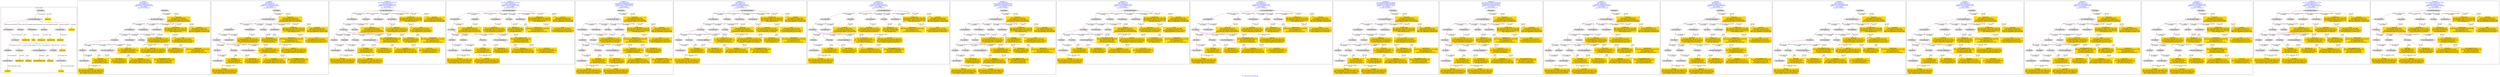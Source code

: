 digraph n0 {
fontcolor="blue"
remincross="true"
label="s13-s-art-institute-of-chicago.xml"
subgraph cluster_0 {
label="1-correct model"
n2[style="filled",color="white",fillcolor="lightgray",label="E12_Production1"];
n3[style="filled",color="white",fillcolor="lightgray",label="E21_Person1"];
n4[style="filled",color="white",fillcolor="lightgray",label="E69_Death1"];
n5[style="filled",color="white",fillcolor="lightgray",label="E74_Group1"];
n6[style="filled",color="white",fillcolor="lightgray",label="E82_Actor_Appellation1"];
n7[style="filled",color="white",fillcolor="lightgray",label="E67_Birth1"];
n8[shape="plaintext",style="filled",fillcolor="gold",label="Artist_URI"];
n9[style="filled",color="white",fillcolor="lightgray",label="E22_Man-Made_Object1"];
n10[style="filled",color="white",fillcolor="lightgray",label="E35_Title1"];
n11[style="filled",color="white",fillcolor="lightgray",label="E8_Acquisition1"];
n12[style="filled",color="white",fillcolor="lightgray",label="E55_Type1"];
n13[style="filled",color="white",fillcolor="lightgray",label="E54_Dimension1"];
n14[shape="plaintext",style="filled",fillcolor="gold",label="Linktodata"];
n15[shape="plaintext",style="filled",fillcolor="gold",label="Titleofartwork"];
n16[style="filled",color="white",fillcolor="lightgray",label="E38_Image1"];
n17[shape="plaintext",style="filled",fillcolor="gold",label="ImageURL"];
n18[style="filled",color="white",fillcolor="lightgray",label="E52_Time-Span1"];
n19[shape="plaintext",style="filled",fillcolor="gold",label="birthYear"];
n20[style="filled",color="white",fillcolor="lightgray",label="E52_Time-Span2"];
n21[shape="plaintext",style="filled",fillcolor="gold",label="deathYear"];
n22[shape="plaintext",style="filled",fillcolor="gold",label="Dimensions"];
n23[shape="plaintext",style="filled",fillcolor="gold",label="Technique_uri"];
n24[shape="plaintext",style="filled",fillcolor="gold",label="Typeofartwork"];
n25[shape="plaintext",style="filled",fillcolor="gold",label="Nationality_uri"];
n26[shape="plaintext",style="filled",fillcolor="gold",label="Nationality"];
n27[shape="plaintext",style="filled",fillcolor="gold",label="Artist_Appellation_URI"];
n28[shape="plaintext",style="filled",fillcolor="gold",label="Artistname"];
n29[shape="plaintext",style="filled",fillcolor="gold",label="Credit"];
}
subgraph cluster_1 {
label="candidate 0\nlink coherence:1.0\nnode coherence:1.0\nconfidence:0.436907760107258\nmapping score:0.5265883009881336\ncost:24.99851\n-precision:0.88-recall:0.81"
n31[style="filled",color="white",fillcolor="lightgray",label="E12_Production1"];
n32[style="filled",color="white",fillcolor="lightgray",label="E21_Person1"];
n33[style="filled",color="white",fillcolor="lightgray",label="E52_Time-Span2"];
n34[style="filled",color="white",fillcolor="lightgray",label="E55_Type1"];
n35[style="filled",color="white",fillcolor="lightgray",label="E67_Birth1"];
n36[style="filled",color="white",fillcolor="lightgray",label="E74_Group1"];
n37[style="filled",color="white",fillcolor="lightgray",label="E82_Actor_Appellation1"];
n38[style="filled",color="white",fillcolor="lightgray",label="E22_Man-Made_Object1"];
n39[style="filled",color="white",fillcolor="lightgray",label="E54_Dimension1"];
n40[style="filled",color="white",fillcolor="lightgray",label="E8_Acquisition1"];
n41[style="filled",color="white",fillcolor="lightgray",label="E38_Image1"];
n42[style="filled",color="white",fillcolor="lightgray",label="E52_Time-Span1"];
n43[shape="plaintext",style="filled",fillcolor="gold",label="Dimensions\n[E54_Dimension,P3_has_note,0.726]\n[E22_Man-Made_Object,P3_has_note,0.103]\n[E22_Man-Made_Object,classLink,0.091]\n[E34_Inscription,P3_has_note,0.08]"];
n44[shape="plaintext",style="filled",fillcolor="gold",label="Artistname\n[E82_Actor_Appellation,label,0.452]\n[E22_Man-Made_Object,P3_has_note,0.2]\n[E33_Linguistic_Object,P3_has_note,0.184]\n[E73_Information_Object,P3_has_note,0.163]"];
n45[shape="plaintext",style="filled",fillcolor="gold",label="Artist_URI\n[E21_Person,classLink,0.334]\n[E82_Actor_Appellation,classLink,0.283]\n[E39_Actor,classLink,0.28]\n[E78_Collection,classLink,0.103]"];
n46[shape="plaintext",style="filled",fillcolor="gold",label="deathYear\n[E52_Time-Span,P82b_end_of_the_end,0.357]\n[E52_Time-Span,P82_at_some_time_within,0.355]\n[E52_Time-Span,P82a_begin_of_the_begin,0.227]\n[E33_Linguistic_Object,P3_has_note,0.061]"];
n47[shape="plaintext",style="filled",fillcolor="gold",label="Technique_uri\n[E55_Type,classLink,0.404]\n[E57_Material,classLink,0.345]\n[E74_Group,classLink,0.207]\n[E55_Type,label,0.045]"];
n48[shape="plaintext",style="filled",fillcolor="gold",label="Artist_Appellation_URI\n[E82_Actor_Appellation,classLink,0.533]\n[E21_Person,classLink,0.388]\n[E39_Actor,classLink,0.058]\n[E78_Collection,classLink,0.021]"];
n49[shape="plaintext",style="filled",fillcolor="gold",label="birthYear\n[E52_Time-Span,P82a_begin_of_the_begin,0.527]\n[E52_Time-Span,P82_at_some_time_within,0.325]\n[E52_Time-Span,P82b_end_of_the_end,0.081]\n[E33_Linguistic_Object,P3_has_note,0.067]"];
n50[shape="plaintext",style="filled",fillcolor="gold",label="Nationality\n[E74_Group,label,0.502]\n[E74_Group,classLink,0.297]\n[E55_Type,label,0.126]\n[E21_Person,P3_has_note,0.075]"];
n51[shape="plaintext",style="filled",fillcolor="gold",label="Titleofartwork\n[E22_Man-Made_Object,P3_has_note,0.293]\n[E73_Information_Object,P3_has_note,0.25]\n[E33_Linguistic_Object,P3_has_note,0.234]\n[E35_Title,label,0.223]"];
n52[shape="plaintext",style="filled",fillcolor="gold",label="Nationality_uri\n[E74_Group,classLink,0.677]\n[E55_Type,classLink,0.19]\n[E57_Material,classLink,0.086]\n[E55_Type,label,0.046]"];
n53[shape="plaintext",style="filled",fillcolor="gold",label="Credit\n[E30_Right,P3_has_note,0.308]\n[E8_Acquisition,P3_has_note,0.248]\n[E22_Man-Made_Object,P3_has_note,0.237]\n[E34_Inscription,P3_has_note,0.206]"];
n54[shape="plaintext",style="filled",fillcolor="gold",label="Linktodata\n[E38_Image,classLink,0.432]\n[E78_Collection,classLink,0.285]\n[E22_Man-Made_Object,classLink,0.235]\n[E82_Actor_Appellation,classLink,0.048]"];
n55[shape="plaintext",style="filled",fillcolor="gold",label="Typeofartwork\n[E29_Design_or_Procedure,P3_has_note,0.364]\n[E55_Type,label,0.341]\n[E57_Material,label,0.151]\n[E12_Production,P3_has_note,0.144]"];
n56[shape="plaintext",style="filled",fillcolor="gold",label="ImageURL\n[E38_Image,classLink,0.691]\n[E78_Collection,classLink,0.183]\n[E22_Man-Made_Object,classLink,0.099]\n[E73_Information_Object,P3_has_note,0.026]"];
}
subgraph cluster_2 {
label="candidate 1\nlink coherence:1.0\nnode coherence:1.0\nconfidence:0.436907760107258\nmapping score:0.5265883009881336\ncost:24.99856\n-precision:0.88-recall:0.81"
n58[style="filled",color="white",fillcolor="lightgray",label="E12_Production1"];
n59[style="filled",color="white",fillcolor="lightgray",label="E21_Person1"];
n60[style="filled",color="white",fillcolor="lightgray",label="E52_Time-Span2"];
n61[style="filled",color="white",fillcolor="lightgray",label="E67_Birth1"];
n62[style="filled",color="white",fillcolor="lightgray",label="E74_Group1"];
n63[style="filled",color="white",fillcolor="lightgray",label="E82_Actor_Appellation1"];
n64[style="filled",color="white",fillcolor="lightgray",label="E22_Man-Made_Object1"];
n65[style="filled",color="white",fillcolor="lightgray",label="E54_Dimension1"];
n66[style="filled",color="white",fillcolor="lightgray",label="E55_Type2"];
n67[style="filled",color="white",fillcolor="lightgray",label="E8_Acquisition1"];
n68[style="filled",color="white",fillcolor="lightgray",label="E38_Image1"];
n69[style="filled",color="white",fillcolor="lightgray",label="E52_Time-Span1"];
n70[shape="plaintext",style="filled",fillcolor="gold",label="Dimensions\n[E54_Dimension,P3_has_note,0.726]\n[E22_Man-Made_Object,P3_has_note,0.103]\n[E22_Man-Made_Object,classLink,0.091]\n[E34_Inscription,P3_has_note,0.08]"];
n71[shape="plaintext",style="filled",fillcolor="gold",label="Artistname\n[E82_Actor_Appellation,label,0.452]\n[E22_Man-Made_Object,P3_has_note,0.2]\n[E33_Linguistic_Object,P3_has_note,0.184]\n[E73_Information_Object,P3_has_note,0.163]"];
n72[shape="plaintext",style="filled",fillcolor="gold",label="Artist_URI\n[E21_Person,classLink,0.334]\n[E82_Actor_Appellation,classLink,0.283]\n[E39_Actor,classLink,0.28]\n[E78_Collection,classLink,0.103]"];
n73[shape="plaintext",style="filled",fillcolor="gold",label="deathYear\n[E52_Time-Span,P82b_end_of_the_end,0.357]\n[E52_Time-Span,P82_at_some_time_within,0.355]\n[E52_Time-Span,P82a_begin_of_the_begin,0.227]\n[E33_Linguistic_Object,P3_has_note,0.061]"];
n74[shape="plaintext",style="filled",fillcolor="gold",label="Technique_uri\n[E55_Type,classLink,0.404]\n[E57_Material,classLink,0.345]\n[E74_Group,classLink,0.207]\n[E55_Type,label,0.045]"];
n75[shape="plaintext",style="filled",fillcolor="gold",label="Artist_Appellation_URI\n[E82_Actor_Appellation,classLink,0.533]\n[E21_Person,classLink,0.388]\n[E39_Actor,classLink,0.058]\n[E78_Collection,classLink,0.021]"];
n76[shape="plaintext",style="filled",fillcolor="gold",label="birthYear\n[E52_Time-Span,P82a_begin_of_the_begin,0.527]\n[E52_Time-Span,P82_at_some_time_within,0.325]\n[E52_Time-Span,P82b_end_of_the_end,0.081]\n[E33_Linguistic_Object,P3_has_note,0.067]"];
n77[shape="plaintext",style="filled",fillcolor="gold",label="Nationality\n[E74_Group,label,0.502]\n[E74_Group,classLink,0.297]\n[E55_Type,label,0.126]\n[E21_Person,P3_has_note,0.075]"];
n78[shape="plaintext",style="filled",fillcolor="gold",label="Titleofartwork\n[E22_Man-Made_Object,P3_has_note,0.293]\n[E73_Information_Object,P3_has_note,0.25]\n[E33_Linguistic_Object,P3_has_note,0.234]\n[E35_Title,label,0.223]"];
n79[shape="plaintext",style="filled",fillcolor="gold",label="Nationality_uri\n[E74_Group,classLink,0.677]\n[E55_Type,classLink,0.19]\n[E57_Material,classLink,0.086]\n[E55_Type,label,0.046]"];
n80[shape="plaintext",style="filled",fillcolor="gold",label="Credit\n[E30_Right,P3_has_note,0.308]\n[E8_Acquisition,P3_has_note,0.248]\n[E22_Man-Made_Object,P3_has_note,0.237]\n[E34_Inscription,P3_has_note,0.206]"];
n81[shape="plaintext",style="filled",fillcolor="gold",label="Linktodata\n[E38_Image,classLink,0.432]\n[E78_Collection,classLink,0.285]\n[E22_Man-Made_Object,classLink,0.235]\n[E82_Actor_Appellation,classLink,0.048]"];
n82[shape="plaintext",style="filled",fillcolor="gold",label="ImageURL\n[E38_Image,classLink,0.691]\n[E78_Collection,classLink,0.183]\n[E22_Man-Made_Object,classLink,0.099]\n[E73_Information_Object,P3_has_note,0.026]"];
n83[shape="plaintext",style="filled",fillcolor="gold",label="Typeofartwork\n[E29_Design_or_Procedure,P3_has_note,0.364]\n[E55_Type,label,0.341]\n[E57_Material,label,0.151]\n[E12_Production,P3_has_note,0.144]"];
}
subgraph cluster_3 {
label="candidate 10\nlink coherence:0.9615384615384616\nnode coherence:1.0\nconfidence:0.42293299968267906\nmapping score:0.521930047513274\ncost:25.99857\n-precision:0.81-recall:0.78"
n85[style="filled",color="white",fillcolor="lightgray",label="E12_Production1"];
n86[style="filled",color="white",fillcolor="lightgray",label="E21_Person1"];
n87[style="filled",color="white",fillcolor="lightgray",label="E55_Type1"];
n88[style="filled",color="white",fillcolor="lightgray",label="E67_Birth1"];
n89[style="filled",color="white",fillcolor="lightgray",label="E69_Death1"];
n90[style="filled",color="white",fillcolor="lightgray",label="E74_Group1"];
n91[style="filled",color="white",fillcolor="lightgray",label="E82_Actor_Appellation1"];
n92[style="filled",color="white",fillcolor="lightgray",label="E22_Man-Made_Object1"];
n93[style="filled",color="white",fillcolor="lightgray",label="E38_Image1"];
n94[style="filled",color="white",fillcolor="lightgray",label="E54_Dimension1"];
n95[style="filled",color="white",fillcolor="lightgray",label="E8_Acquisition1"];
n96[style="filled",color="white",fillcolor="lightgray",label="E52_Time-Span1"];
n97[style="filled",color="white",fillcolor="lightgray",label="E52_Time-Span3"];
n98[shape="plaintext",style="filled",fillcolor="gold",label="Dimensions\n[E54_Dimension,P3_has_note,0.726]\n[E22_Man-Made_Object,P3_has_note,0.103]\n[E22_Man-Made_Object,classLink,0.091]\n[E34_Inscription,P3_has_note,0.08]"];
n99[shape="plaintext",style="filled",fillcolor="gold",label="Artistname\n[E82_Actor_Appellation,label,0.452]\n[E22_Man-Made_Object,P3_has_note,0.2]\n[E33_Linguistic_Object,P3_has_note,0.184]\n[E73_Information_Object,P3_has_note,0.163]"];
n100[shape="plaintext",style="filled",fillcolor="gold",label="Artist_Appellation_URI\n[E82_Actor_Appellation,classLink,0.533]\n[E21_Person,classLink,0.388]\n[E39_Actor,classLink,0.058]\n[E78_Collection,classLink,0.021]"];
n101[shape="plaintext",style="filled",fillcolor="gold",label="deathYear\n[E52_Time-Span,P82b_end_of_the_end,0.357]\n[E52_Time-Span,P82_at_some_time_within,0.355]\n[E52_Time-Span,P82a_begin_of_the_begin,0.227]\n[E33_Linguistic_Object,P3_has_note,0.061]"];
n102[shape="plaintext",style="filled",fillcolor="gold",label="Technique_uri\n[E55_Type,classLink,0.404]\n[E57_Material,classLink,0.345]\n[E74_Group,classLink,0.207]\n[E55_Type,label,0.045]"];
n103[shape="plaintext",style="filled",fillcolor="gold",label="Artist_URI\n[E21_Person,classLink,0.334]\n[E82_Actor_Appellation,classLink,0.283]\n[E39_Actor,classLink,0.28]\n[E78_Collection,classLink,0.103]"];
n104[shape="plaintext",style="filled",fillcolor="gold",label="birthYear\n[E52_Time-Span,P82a_begin_of_the_begin,0.527]\n[E52_Time-Span,P82_at_some_time_within,0.325]\n[E52_Time-Span,P82b_end_of_the_end,0.081]\n[E33_Linguistic_Object,P3_has_note,0.067]"];
n105[shape="plaintext",style="filled",fillcolor="gold",label="Nationality\n[E74_Group,label,0.502]\n[E74_Group,classLink,0.297]\n[E55_Type,label,0.126]\n[E21_Person,P3_has_note,0.075]"];
n106[shape="plaintext",style="filled",fillcolor="gold",label="Titleofartwork\n[E22_Man-Made_Object,P3_has_note,0.293]\n[E73_Information_Object,P3_has_note,0.25]\n[E33_Linguistic_Object,P3_has_note,0.234]\n[E35_Title,label,0.223]"];
n107[shape="plaintext",style="filled",fillcolor="gold",label="Nationality_uri\n[E74_Group,classLink,0.677]\n[E55_Type,classLink,0.19]\n[E57_Material,classLink,0.086]\n[E55_Type,label,0.046]"];
n108[shape="plaintext",style="filled",fillcolor="gold",label="Credit\n[E30_Right,P3_has_note,0.308]\n[E8_Acquisition,P3_has_note,0.248]\n[E22_Man-Made_Object,P3_has_note,0.237]\n[E34_Inscription,P3_has_note,0.206]"];
n109[shape="plaintext",style="filled",fillcolor="gold",label="Linktodata\n[E38_Image,classLink,0.432]\n[E78_Collection,classLink,0.285]\n[E22_Man-Made_Object,classLink,0.235]\n[E82_Actor_Appellation,classLink,0.048]"];
n110[shape="plaintext",style="filled",fillcolor="gold",label="Typeofartwork\n[E29_Design_or_Procedure,P3_has_note,0.364]\n[E55_Type,label,0.341]\n[E57_Material,label,0.151]\n[E12_Production,P3_has_note,0.144]"];
n111[shape="plaintext",style="filled",fillcolor="gold",label="ImageURL\n[E38_Image,classLink,0.691]\n[E78_Collection,classLink,0.183]\n[E22_Man-Made_Object,classLink,0.099]\n[E73_Information_Object,P3_has_note,0.026]"];
}
subgraph cluster_4 {
label="candidate 11\nlink coherence:0.9615384615384616\nnode coherence:1.0\nconfidence:0.42293299968267906\nmapping score:0.521930047513274\ncost:25.99862\n-precision:0.81-recall:0.78"
n113[style="filled",color="white",fillcolor="lightgray",label="E12_Production1"];
n114[style="filled",color="white",fillcolor="lightgray",label="E21_Person1"];
n115[style="filled",color="white",fillcolor="lightgray",label="E67_Birth1"];
n116[style="filled",color="white",fillcolor="lightgray",label="E69_Death1"];
n117[style="filled",color="white",fillcolor="lightgray",label="E74_Group1"];
n118[style="filled",color="white",fillcolor="lightgray",label="E82_Actor_Appellation1"];
n119[style="filled",color="white",fillcolor="lightgray",label="E22_Man-Made_Object1"];
n120[style="filled",color="white",fillcolor="lightgray",label="E38_Image1"];
n121[style="filled",color="white",fillcolor="lightgray",label="E54_Dimension1"];
n122[style="filled",color="white",fillcolor="lightgray",label="E55_Type2"];
n123[style="filled",color="white",fillcolor="lightgray",label="E8_Acquisition1"];
n124[style="filled",color="white",fillcolor="lightgray",label="E52_Time-Span1"];
n125[style="filled",color="white",fillcolor="lightgray",label="E52_Time-Span3"];
n126[shape="plaintext",style="filled",fillcolor="gold",label="Dimensions\n[E54_Dimension,P3_has_note,0.726]\n[E22_Man-Made_Object,P3_has_note,0.103]\n[E22_Man-Made_Object,classLink,0.091]\n[E34_Inscription,P3_has_note,0.08]"];
n127[shape="plaintext",style="filled",fillcolor="gold",label="Artistname\n[E82_Actor_Appellation,label,0.452]\n[E22_Man-Made_Object,P3_has_note,0.2]\n[E33_Linguistic_Object,P3_has_note,0.184]\n[E73_Information_Object,P3_has_note,0.163]"];
n128[shape="plaintext",style="filled",fillcolor="gold",label="Artist_Appellation_URI\n[E82_Actor_Appellation,classLink,0.533]\n[E21_Person,classLink,0.388]\n[E39_Actor,classLink,0.058]\n[E78_Collection,classLink,0.021]"];
n129[shape="plaintext",style="filled",fillcolor="gold",label="deathYear\n[E52_Time-Span,P82b_end_of_the_end,0.357]\n[E52_Time-Span,P82_at_some_time_within,0.355]\n[E52_Time-Span,P82a_begin_of_the_begin,0.227]\n[E33_Linguistic_Object,P3_has_note,0.061]"];
n130[shape="plaintext",style="filled",fillcolor="gold",label="Technique_uri\n[E55_Type,classLink,0.404]\n[E57_Material,classLink,0.345]\n[E74_Group,classLink,0.207]\n[E55_Type,label,0.045]"];
n131[shape="plaintext",style="filled",fillcolor="gold",label="Artist_URI\n[E21_Person,classLink,0.334]\n[E82_Actor_Appellation,classLink,0.283]\n[E39_Actor,classLink,0.28]\n[E78_Collection,classLink,0.103]"];
n132[shape="plaintext",style="filled",fillcolor="gold",label="birthYear\n[E52_Time-Span,P82a_begin_of_the_begin,0.527]\n[E52_Time-Span,P82_at_some_time_within,0.325]\n[E52_Time-Span,P82b_end_of_the_end,0.081]\n[E33_Linguistic_Object,P3_has_note,0.067]"];
n133[shape="plaintext",style="filled",fillcolor="gold",label="Nationality\n[E74_Group,label,0.502]\n[E74_Group,classLink,0.297]\n[E55_Type,label,0.126]\n[E21_Person,P3_has_note,0.075]"];
n134[shape="plaintext",style="filled",fillcolor="gold",label="Titleofartwork\n[E22_Man-Made_Object,P3_has_note,0.293]\n[E73_Information_Object,P3_has_note,0.25]\n[E33_Linguistic_Object,P3_has_note,0.234]\n[E35_Title,label,0.223]"];
n135[shape="plaintext",style="filled",fillcolor="gold",label="Nationality_uri\n[E74_Group,classLink,0.677]\n[E55_Type,classLink,0.19]\n[E57_Material,classLink,0.086]\n[E55_Type,label,0.046]"];
n136[shape="plaintext",style="filled",fillcolor="gold",label="Credit\n[E30_Right,P3_has_note,0.308]\n[E8_Acquisition,P3_has_note,0.248]\n[E22_Man-Made_Object,P3_has_note,0.237]\n[E34_Inscription,P3_has_note,0.206]"];
n137[shape="plaintext",style="filled",fillcolor="gold",label="Linktodata\n[E38_Image,classLink,0.432]\n[E78_Collection,classLink,0.285]\n[E22_Man-Made_Object,classLink,0.235]\n[E82_Actor_Appellation,classLink,0.048]"];
n138[shape="plaintext",style="filled",fillcolor="gold",label="ImageURL\n[E38_Image,classLink,0.691]\n[E78_Collection,classLink,0.183]\n[E22_Man-Made_Object,classLink,0.099]\n[E73_Information_Object,P3_has_note,0.026]"];
n139[shape="plaintext",style="filled",fillcolor="gold",label="Typeofartwork\n[E29_Design_or_Procedure,P3_has_note,0.364]\n[E55_Type,label,0.341]\n[E57_Material,label,0.151]\n[E12_Production,P3_has_note,0.144]"];
}
subgraph cluster_5 {
label="candidate 12\nlink coherence:0.96\nnode coherence:0.9583333333333334\nconfidence:0.45134598582678576\nmapping score:0.517512154005754\ncost:123.99859\n-precision:0.76-recall:0.7"
n141[style="filled",color="white",fillcolor="lightgray",label="E12_Production1"];
n142[style="filled",color="white",fillcolor="lightgray",label="E21_Person1"];
n143[style="filled",color="white",fillcolor="lightgray",label="E55_Type1"];
n144[style="filled",color="white",fillcolor="lightgray",label="E67_Birth1"];
n145[style="filled",color="white",fillcolor="lightgray",label="E74_Group1"];
n146[style="filled",color="white",fillcolor="lightgray",label="E82_Actor_Appellation1"];
n147[style="filled",color="white",fillcolor="lightgray",label="E22_Man-Made_Object1"];
n148[style="filled",color="white",fillcolor="lightgray",label="E54_Dimension1"];
n149[style="filled",color="white",fillcolor="lightgray",label="E55_Type2"];
n150[style="filled",color="white",fillcolor="lightgray",label="E8_Acquisition1"];
n151[style="filled",color="white",fillcolor="lightgray",label="E38_Image1"];
n152[style="filled",color="white",fillcolor="lightgray",label="E52_Time-Span1"];
n153[shape="plaintext",style="filled",fillcolor="gold",label="Dimensions\n[E54_Dimension,P3_has_note,0.726]\n[E22_Man-Made_Object,P3_has_note,0.103]\n[E22_Man-Made_Object,classLink,0.091]\n[E34_Inscription,P3_has_note,0.08]"];
n154[shape="plaintext",style="filled",fillcolor="gold",label="Artistname\n[E82_Actor_Appellation,label,0.452]\n[E22_Man-Made_Object,P3_has_note,0.2]\n[E33_Linguistic_Object,P3_has_note,0.184]\n[E73_Information_Object,P3_has_note,0.163]"];
n155[shape="plaintext",style="filled",fillcolor="gold",label="Artist_URI\n[E21_Person,classLink,0.334]\n[E82_Actor_Appellation,classLink,0.283]\n[E39_Actor,classLink,0.28]\n[E78_Collection,classLink,0.103]"];
n156[shape="plaintext",style="filled",fillcolor="gold",label="Technique_uri\n[E55_Type,classLink,0.404]\n[E57_Material,classLink,0.345]\n[E74_Group,classLink,0.207]\n[E55_Type,label,0.045]"];
n157[shape="plaintext",style="filled",fillcolor="gold",label="Artist_Appellation_URI\n[E82_Actor_Appellation,classLink,0.533]\n[E21_Person,classLink,0.388]\n[E39_Actor,classLink,0.058]\n[E78_Collection,classLink,0.021]"];
n158[shape="plaintext",style="filled",fillcolor="gold",label="deathYear\n[E52_Time-Span,P82b_end_of_the_end,0.357]\n[E52_Time-Span,P82_at_some_time_within,0.355]\n[E52_Time-Span,P82a_begin_of_the_begin,0.227]\n[E33_Linguistic_Object,P3_has_note,0.061]"];
n159[shape="plaintext",style="filled",fillcolor="gold",label="birthYear\n[E52_Time-Span,P82a_begin_of_the_begin,0.527]\n[E52_Time-Span,P82_at_some_time_within,0.325]\n[E52_Time-Span,P82b_end_of_the_end,0.081]\n[E33_Linguistic_Object,P3_has_note,0.067]"];
n160[shape="plaintext",style="filled",fillcolor="gold",label="Nationality\n[E74_Group,label,0.502]\n[E74_Group,classLink,0.297]\n[E55_Type,label,0.126]\n[E21_Person,P3_has_note,0.075]"];
n161[shape="plaintext",style="filled",fillcolor="gold",label="Titleofartwork\n[E22_Man-Made_Object,P3_has_note,0.293]\n[E73_Information_Object,P3_has_note,0.25]\n[E33_Linguistic_Object,P3_has_note,0.234]\n[E35_Title,label,0.223]"];
n162[shape="plaintext",style="filled",fillcolor="gold",label="Nationality_uri\n[E74_Group,classLink,0.677]\n[E55_Type,classLink,0.19]\n[E57_Material,classLink,0.086]\n[E55_Type,label,0.046]"];
n163[shape="plaintext",style="filled",fillcolor="gold",label="Credit\n[E30_Right,P3_has_note,0.308]\n[E8_Acquisition,P3_has_note,0.248]\n[E22_Man-Made_Object,P3_has_note,0.237]\n[E34_Inscription,P3_has_note,0.206]"];
n164[shape="plaintext",style="filled",fillcolor="gold",label="Linktodata\n[E38_Image,classLink,0.432]\n[E78_Collection,classLink,0.285]\n[E22_Man-Made_Object,classLink,0.235]\n[E82_Actor_Appellation,classLink,0.048]"];
n165[shape="plaintext",style="filled",fillcolor="gold",label="ImageURL\n[E38_Image,classLink,0.691]\n[E78_Collection,classLink,0.183]\n[E22_Man-Made_Object,classLink,0.099]\n[E73_Information_Object,P3_has_note,0.026]"];
n166[shape="plaintext",style="filled",fillcolor="gold",label="Typeofartwork\n[E29_Design_or_Procedure,P3_has_note,0.364]\n[E55_Type,label,0.341]\n[E57_Material,label,0.151]\n[E12_Production,P3_has_note,0.144]"];
}
subgraph cluster_6 {
label="candidate 13\nlink coherence:0.96\nnode coherence:1.0\nconfidence:0.436907760107258\nmapping score:0.5265883009881336\ncost:24.99864\n-precision:0.84-recall:0.78"
n168[style="filled",color="white",fillcolor="lightgray",label="E12_Production1"];
n169[style="filled",color="white",fillcolor="lightgray",label="E21_Person1"];
n170[style="filled",color="white",fillcolor="lightgray",label="E52_Time-Span2"];
n171[style="filled",color="white",fillcolor="lightgray",label="E55_Type1"];
n172[style="filled",color="white",fillcolor="lightgray",label="E67_Birth1"];
n173[style="filled",color="white",fillcolor="lightgray",label="E74_Group1"];
n174[style="filled",color="white",fillcolor="lightgray",label="E82_Actor_Appellation1"];
n175[style="filled",color="white",fillcolor="lightgray",label="E22_Man-Made_Object1"];
n176[style="filled",color="white",fillcolor="lightgray",label="E38_Image1"];
n177[style="filled",color="white",fillcolor="lightgray",label="E54_Dimension1"];
n178[style="filled",color="white",fillcolor="lightgray",label="E8_Acquisition1"];
n179[style="filled",color="white",fillcolor="lightgray",label="E52_Time-Span1"];
n180[shape="plaintext",style="filled",fillcolor="gold",label="Dimensions\n[E54_Dimension,P3_has_note,0.726]\n[E22_Man-Made_Object,P3_has_note,0.103]\n[E22_Man-Made_Object,classLink,0.091]\n[E34_Inscription,P3_has_note,0.08]"];
n181[shape="plaintext",style="filled",fillcolor="gold",label="Artistname\n[E82_Actor_Appellation,label,0.452]\n[E22_Man-Made_Object,P3_has_note,0.2]\n[E33_Linguistic_Object,P3_has_note,0.184]\n[E73_Information_Object,P3_has_note,0.163]"];
n182[shape="plaintext",style="filled",fillcolor="gold",label="Artist_URI\n[E21_Person,classLink,0.334]\n[E82_Actor_Appellation,classLink,0.283]\n[E39_Actor,classLink,0.28]\n[E78_Collection,classLink,0.103]"];
n183[shape="plaintext",style="filled",fillcolor="gold",label="deathYear\n[E52_Time-Span,P82b_end_of_the_end,0.357]\n[E52_Time-Span,P82_at_some_time_within,0.355]\n[E52_Time-Span,P82a_begin_of_the_begin,0.227]\n[E33_Linguistic_Object,P3_has_note,0.061]"];
n184[shape="plaintext",style="filled",fillcolor="gold",label="Technique_uri\n[E55_Type,classLink,0.404]\n[E57_Material,classLink,0.345]\n[E74_Group,classLink,0.207]\n[E55_Type,label,0.045]"];
n185[shape="plaintext",style="filled",fillcolor="gold",label="Artist_Appellation_URI\n[E82_Actor_Appellation,classLink,0.533]\n[E21_Person,classLink,0.388]\n[E39_Actor,classLink,0.058]\n[E78_Collection,classLink,0.021]"];
n186[shape="plaintext",style="filled",fillcolor="gold",label="birthYear\n[E52_Time-Span,P82a_begin_of_the_begin,0.527]\n[E52_Time-Span,P82_at_some_time_within,0.325]\n[E52_Time-Span,P82b_end_of_the_end,0.081]\n[E33_Linguistic_Object,P3_has_note,0.067]"];
n187[shape="plaintext",style="filled",fillcolor="gold",label="Nationality\n[E74_Group,label,0.502]\n[E74_Group,classLink,0.297]\n[E55_Type,label,0.126]\n[E21_Person,P3_has_note,0.075]"];
n188[shape="plaintext",style="filled",fillcolor="gold",label="Titleofartwork\n[E22_Man-Made_Object,P3_has_note,0.293]\n[E73_Information_Object,P3_has_note,0.25]\n[E33_Linguistic_Object,P3_has_note,0.234]\n[E35_Title,label,0.223]"];
n189[shape="plaintext",style="filled",fillcolor="gold",label="Nationality_uri\n[E74_Group,classLink,0.677]\n[E55_Type,classLink,0.19]\n[E57_Material,classLink,0.086]\n[E55_Type,label,0.046]"];
n190[shape="plaintext",style="filled",fillcolor="gold",label="Credit\n[E30_Right,P3_has_note,0.308]\n[E8_Acquisition,P3_has_note,0.248]\n[E22_Man-Made_Object,P3_has_note,0.237]\n[E34_Inscription,P3_has_note,0.206]"];
n191[shape="plaintext",style="filled",fillcolor="gold",label="Linktodata\n[E38_Image,classLink,0.432]\n[E78_Collection,classLink,0.285]\n[E22_Man-Made_Object,classLink,0.235]\n[E82_Actor_Appellation,classLink,0.048]"];
n192[shape="plaintext",style="filled",fillcolor="gold",label="Typeofartwork\n[E29_Design_or_Procedure,P3_has_note,0.364]\n[E55_Type,label,0.341]\n[E57_Material,label,0.151]\n[E12_Production,P3_has_note,0.144]"];
n193[shape="plaintext",style="filled",fillcolor="gold",label="ImageURL\n[E38_Image,classLink,0.691]\n[E78_Collection,classLink,0.183]\n[E22_Man-Made_Object,classLink,0.099]\n[E73_Information_Object,P3_has_note,0.026]"];
}
subgraph cluster_7 {
label="candidate 14\nlink coherence:0.96\nnode coherence:1.0\nconfidence:0.436907760107258\nmapping score:0.5265883009881336\ncost:24.99869\n-precision:0.84-recall:0.78"
n195[style="filled",color="white",fillcolor="lightgray",label="E12_Production1"];
n196[style="filled",color="white",fillcolor="lightgray",label="E21_Person1"];
n197[style="filled",color="white",fillcolor="lightgray",label="E52_Time-Span2"];
n198[style="filled",color="white",fillcolor="lightgray",label="E67_Birth1"];
n199[style="filled",color="white",fillcolor="lightgray",label="E74_Group1"];
n200[style="filled",color="white",fillcolor="lightgray",label="E82_Actor_Appellation1"];
n201[style="filled",color="white",fillcolor="lightgray",label="E22_Man-Made_Object1"];
n202[style="filled",color="white",fillcolor="lightgray",label="E38_Image1"];
n203[style="filled",color="white",fillcolor="lightgray",label="E54_Dimension1"];
n204[style="filled",color="white",fillcolor="lightgray",label="E55_Type2"];
n205[style="filled",color="white",fillcolor="lightgray",label="E8_Acquisition1"];
n206[style="filled",color="white",fillcolor="lightgray",label="E52_Time-Span1"];
n207[shape="plaintext",style="filled",fillcolor="gold",label="Dimensions\n[E54_Dimension,P3_has_note,0.726]\n[E22_Man-Made_Object,P3_has_note,0.103]\n[E22_Man-Made_Object,classLink,0.091]\n[E34_Inscription,P3_has_note,0.08]"];
n208[shape="plaintext",style="filled",fillcolor="gold",label="Artistname\n[E82_Actor_Appellation,label,0.452]\n[E22_Man-Made_Object,P3_has_note,0.2]\n[E33_Linguistic_Object,P3_has_note,0.184]\n[E73_Information_Object,P3_has_note,0.163]"];
n209[shape="plaintext",style="filled",fillcolor="gold",label="Artist_URI\n[E21_Person,classLink,0.334]\n[E82_Actor_Appellation,classLink,0.283]\n[E39_Actor,classLink,0.28]\n[E78_Collection,classLink,0.103]"];
n210[shape="plaintext",style="filled",fillcolor="gold",label="deathYear\n[E52_Time-Span,P82b_end_of_the_end,0.357]\n[E52_Time-Span,P82_at_some_time_within,0.355]\n[E52_Time-Span,P82a_begin_of_the_begin,0.227]\n[E33_Linguistic_Object,P3_has_note,0.061]"];
n211[shape="plaintext",style="filled",fillcolor="gold",label="Technique_uri\n[E55_Type,classLink,0.404]\n[E57_Material,classLink,0.345]\n[E74_Group,classLink,0.207]\n[E55_Type,label,0.045]"];
n212[shape="plaintext",style="filled",fillcolor="gold",label="Artist_Appellation_URI\n[E82_Actor_Appellation,classLink,0.533]\n[E21_Person,classLink,0.388]\n[E39_Actor,classLink,0.058]\n[E78_Collection,classLink,0.021]"];
n213[shape="plaintext",style="filled",fillcolor="gold",label="birthYear\n[E52_Time-Span,P82a_begin_of_the_begin,0.527]\n[E52_Time-Span,P82_at_some_time_within,0.325]\n[E52_Time-Span,P82b_end_of_the_end,0.081]\n[E33_Linguistic_Object,P3_has_note,0.067]"];
n214[shape="plaintext",style="filled",fillcolor="gold",label="Nationality\n[E74_Group,label,0.502]\n[E74_Group,classLink,0.297]\n[E55_Type,label,0.126]\n[E21_Person,P3_has_note,0.075]"];
n215[shape="plaintext",style="filled",fillcolor="gold",label="Titleofartwork\n[E22_Man-Made_Object,P3_has_note,0.293]\n[E73_Information_Object,P3_has_note,0.25]\n[E33_Linguistic_Object,P3_has_note,0.234]\n[E35_Title,label,0.223]"];
n216[shape="plaintext",style="filled",fillcolor="gold",label="Nationality_uri\n[E74_Group,classLink,0.677]\n[E55_Type,classLink,0.19]\n[E57_Material,classLink,0.086]\n[E55_Type,label,0.046]"];
n217[shape="plaintext",style="filled",fillcolor="gold",label="Credit\n[E30_Right,P3_has_note,0.308]\n[E8_Acquisition,P3_has_note,0.248]\n[E22_Man-Made_Object,P3_has_note,0.237]\n[E34_Inscription,P3_has_note,0.206]"];
n218[shape="plaintext",style="filled",fillcolor="gold",label="Linktodata\n[E38_Image,classLink,0.432]\n[E78_Collection,classLink,0.285]\n[E22_Man-Made_Object,classLink,0.235]\n[E82_Actor_Appellation,classLink,0.048]"];
n219[shape="plaintext",style="filled",fillcolor="gold",label="ImageURL\n[E38_Image,classLink,0.691]\n[E78_Collection,classLink,0.183]\n[E22_Man-Made_Object,classLink,0.099]\n[E73_Information_Object,P3_has_note,0.026]"];
n220[shape="plaintext",style="filled",fillcolor="gold",label="Typeofartwork\n[E29_Design_or_Procedure,P3_has_note,0.364]\n[E55_Type,label,0.341]\n[E57_Material,label,0.151]\n[E12_Production,P3_has_note,0.144]"];
}
subgraph cluster_8 {
label="candidate 15\nlink coherence:0.96\nnode coherence:0.9583333333333334\nconfidence:0.42454533678011164\nmapping score:0.5085786043235293\ncost:123.99859\n-precision:0.76-recall:0.7"
n222[style="filled",color="white",fillcolor="lightgray",label="E12_Production1"];
n223[style="filled",color="white",fillcolor="lightgray",label="E21_Person1"];
n224[style="filled",color="white",fillcolor="lightgray",label="E55_Type1"];
n225[style="filled",color="white",fillcolor="lightgray",label="E67_Birth1"];
n226[style="filled",color="white",fillcolor="lightgray",label="E74_Group1"];
n227[style="filled",color="white",fillcolor="lightgray",label="E82_Actor_Appellation1"];
n228[style="filled",color="white",fillcolor="lightgray",label="E22_Man-Made_Object1"];
n229[style="filled",color="white",fillcolor="lightgray",label="E54_Dimension1"];
n230[style="filled",color="white",fillcolor="lightgray",label="E55_Type2"];
n231[style="filled",color="white",fillcolor="lightgray",label="E8_Acquisition1"];
n232[style="filled",color="white",fillcolor="lightgray",label="E38_Image1"];
n233[style="filled",color="white",fillcolor="lightgray",label="E52_Time-Span1"];
n234[shape="plaintext",style="filled",fillcolor="gold",label="Dimensions\n[E54_Dimension,P3_has_note,0.726]\n[E22_Man-Made_Object,P3_has_note,0.103]\n[E22_Man-Made_Object,classLink,0.091]\n[E34_Inscription,P3_has_note,0.08]"];
n235[shape="plaintext",style="filled",fillcolor="gold",label="Artistname\n[E82_Actor_Appellation,label,0.452]\n[E22_Man-Made_Object,P3_has_note,0.2]\n[E33_Linguistic_Object,P3_has_note,0.184]\n[E73_Information_Object,P3_has_note,0.163]"];
n236[shape="plaintext",style="filled",fillcolor="gold",label="Artist_URI\n[E21_Person,classLink,0.334]\n[E82_Actor_Appellation,classLink,0.283]\n[E39_Actor,classLink,0.28]\n[E78_Collection,classLink,0.103]"];
n237[shape="plaintext",style="filled",fillcolor="gold",label="Technique_uri\n[E55_Type,classLink,0.404]\n[E57_Material,classLink,0.345]\n[E74_Group,classLink,0.207]\n[E55_Type,label,0.045]"];
n238[shape="plaintext",style="filled",fillcolor="gold",label="Artist_Appellation_URI\n[E82_Actor_Appellation,classLink,0.533]\n[E21_Person,classLink,0.388]\n[E39_Actor,classLink,0.058]\n[E78_Collection,classLink,0.021]"];
n239[shape="plaintext",style="filled",fillcolor="gold",label="deathYear\n[E52_Time-Span,P82b_end_of_the_end,0.357]\n[E52_Time-Span,P82_at_some_time_within,0.355]\n[E52_Time-Span,P82a_begin_of_the_begin,0.227]\n[E33_Linguistic_Object,P3_has_note,0.061]"];
n240[shape="plaintext",style="filled",fillcolor="gold",label="birthYear\n[E52_Time-Span,P82a_begin_of_the_begin,0.527]\n[E52_Time-Span,P82_at_some_time_within,0.325]\n[E52_Time-Span,P82b_end_of_the_end,0.081]\n[E33_Linguistic_Object,P3_has_note,0.067]"];
n241[shape="plaintext",style="filled",fillcolor="gold",label="Titleofartwork\n[E22_Man-Made_Object,P3_has_note,0.293]\n[E73_Information_Object,P3_has_note,0.25]\n[E33_Linguistic_Object,P3_has_note,0.234]\n[E35_Title,label,0.223]"];
n242[shape="plaintext",style="filled",fillcolor="gold",label="Nationality_uri\n[E74_Group,classLink,0.677]\n[E55_Type,classLink,0.19]\n[E57_Material,classLink,0.086]\n[E55_Type,label,0.046]"];
n243[shape="plaintext",style="filled",fillcolor="gold",label="Credit\n[E30_Right,P3_has_note,0.308]\n[E8_Acquisition,P3_has_note,0.248]\n[E22_Man-Made_Object,P3_has_note,0.237]\n[E34_Inscription,P3_has_note,0.206]"];
n244[shape="plaintext",style="filled",fillcolor="gold",label="Linktodata\n[E38_Image,classLink,0.432]\n[E78_Collection,classLink,0.285]\n[E22_Man-Made_Object,classLink,0.235]\n[E82_Actor_Appellation,classLink,0.048]"];
n245[shape="plaintext",style="filled",fillcolor="gold",label="Typeofartwork\n[E29_Design_or_Procedure,P3_has_note,0.364]\n[E55_Type,label,0.341]\n[E57_Material,label,0.151]\n[E12_Production,P3_has_note,0.144]"];
n246[shape="plaintext",style="filled",fillcolor="gold",label="ImageURL\n[E38_Image,classLink,0.691]\n[E78_Collection,classLink,0.183]\n[E22_Man-Made_Object,classLink,0.099]\n[E73_Information_Object,P3_has_note,0.026]"];
n247[shape="plaintext",style="filled",fillcolor="gold",label="Nationality\n[E74_Group,label,0.502]\n[E74_Group,classLink,0.297]\n[E55_Type,label,0.126]\n[E21_Person,P3_has_note,0.075]"];
}
subgraph cluster_9 {
label="candidate 16\nlink coherence:0.96\nnode coherence:1.0\nconfidence:0.42293299968267906\nmapping score:0.521930047513274\ncost:24.99864\n-precision:0.76-recall:0.7"
n249[style="filled",color="white",fillcolor="lightgray",label="E12_Production1"];
n250[style="filled",color="white",fillcolor="lightgray",label="E21_Person1"];
n251[style="filled",color="white",fillcolor="lightgray",label="E52_Time-Span2"];
n252[style="filled",color="white",fillcolor="lightgray",label="E55_Type1"];
n253[style="filled",color="white",fillcolor="lightgray",label="E67_Birth1"];
n254[style="filled",color="white",fillcolor="lightgray",label="E74_Group1"];
n255[style="filled",color="white",fillcolor="lightgray",label="E82_Actor_Appellation1"];
n256[style="filled",color="white",fillcolor="lightgray",label="E22_Man-Made_Object1"];
n257[style="filled",color="white",fillcolor="lightgray",label="E38_Image1"];
n258[style="filled",color="white",fillcolor="lightgray",label="E54_Dimension1"];
n259[style="filled",color="white",fillcolor="lightgray",label="E8_Acquisition1"];
n260[style="filled",color="white",fillcolor="lightgray",label="E52_Time-Span1"];
n261[shape="plaintext",style="filled",fillcolor="gold",label="Dimensions\n[E54_Dimension,P3_has_note,0.726]\n[E22_Man-Made_Object,P3_has_note,0.103]\n[E22_Man-Made_Object,classLink,0.091]\n[E34_Inscription,P3_has_note,0.08]"];
n262[shape="plaintext",style="filled",fillcolor="gold",label="Artistname\n[E82_Actor_Appellation,label,0.452]\n[E22_Man-Made_Object,P3_has_note,0.2]\n[E33_Linguistic_Object,P3_has_note,0.184]\n[E73_Information_Object,P3_has_note,0.163]"];
n263[shape="plaintext",style="filled",fillcolor="gold",label="Artist_Appellation_URI\n[E82_Actor_Appellation,classLink,0.533]\n[E21_Person,classLink,0.388]\n[E39_Actor,classLink,0.058]\n[E78_Collection,classLink,0.021]"];
n264[shape="plaintext",style="filled",fillcolor="gold",label="deathYear\n[E52_Time-Span,P82b_end_of_the_end,0.357]\n[E52_Time-Span,P82_at_some_time_within,0.355]\n[E52_Time-Span,P82a_begin_of_the_begin,0.227]\n[E33_Linguistic_Object,P3_has_note,0.061]"];
n265[shape="plaintext",style="filled",fillcolor="gold",label="Technique_uri\n[E55_Type,classLink,0.404]\n[E57_Material,classLink,0.345]\n[E74_Group,classLink,0.207]\n[E55_Type,label,0.045]"];
n266[shape="plaintext",style="filled",fillcolor="gold",label="Artist_URI\n[E21_Person,classLink,0.334]\n[E82_Actor_Appellation,classLink,0.283]\n[E39_Actor,classLink,0.28]\n[E78_Collection,classLink,0.103]"];
n267[shape="plaintext",style="filled",fillcolor="gold",label="birthYear\n[E52_Time-Span,P82a_begin_of_the_begin,0.527]\n[E52_Time-Span,P82_at_some_time_within,0.325]\n[E52_Time-Span,P82b_end_of_the_end,0.081]\n[E33_Linguistic_Object,P3_has_note,0.067]"];
n268[shape="plaintext",style="filled",fillcolor="gold",label="Nationality\n[E74_Group,label,0.502]\n[E74_Group,classLink,0.297]\n[E55_Type,label,0.126]\n[E21_Person,P3_has_note,0.075]"];
n269[shape="plaintext",style="filled",fillcolor="gold",label="Titleofartwork\n[E22_Man-Made_Object,P3_has_note,0.293]\n[E73_Information_Object,P3_has_note,0.25]\n[E33_Linguistic_Object,P3_has_note,0.234]\n[E35_Title,label,0.223]"];
n270[shape="plaintext",style="filled",fillcolor="gold",label="Nationality_uri\n[E74_Group,classLink,0.677]\n[E55_Type,classLink,0.19]\n[E57_Material,classLink,0.086]\n[E55_Type,label,0.046]"];
n271[shape="plaintext",style="filled",fillcolor="gold",label="Credit\n[E30_Right,P3_has_note,0.308]\n[E8_Acquisition,P3_has_note,0.248]\n[E22_Man-Made_Object,P3_has_note,0.237]\n[E34_Inscription,P3_has_note,0.206]"];
n272[shape="plaintext",style="filled",fillcolor="gold",label="Linktodata\n[E38_Image,classLink,0.432]\n[E78_Collection,classLink,0.285]\n[E22_Man-Made_Object,classLink,0.235]\n[E82_Actor_Appellation,classLink,0.048]"];
n273[shape="plaintext",style="filled",fillcolor="gold",label="Typeofartwork\n[E29_Design_or_Procedure,P3_has_note,0.364]\n[E55_Type,label,0.341]\n[E57_Material,label,0.151]\n[E12_Production,P3_has_note,0.144]"];
n274[shape="plaintext",style="filled",fillcolor="gold",label="ImageURL\n[E38_Image,classLink,0.691]\n[E78_Collection,classLink,0.183]\n[E22_Man-Made_Object,classLink,0.099]\n[E73_Information_Object,P3_has_note,0.026]"];
}
subgraph cluster_10 {
label="candidate 17\nlink coherence:0.96\nnode coherence:1.0\nconfidence:0.42293299968267906\nmapping score:0.521930047513274\ncost:24.99869\n-precision:0.76-recall:0.7"
n276[style="filled",color="white",fillcolor="lightgray",label="E12_Production1"];
n277[style="filled",color="white",fillcolor="lightgray",label="E21_Person1"];
n278[style="filled",color="white",fillcolor="lightgray",label="E52_Time-Span2"];
n279[style="filled",color="white",fillcolor="lightgray",label="E67_Birth1"];
n280[style="filled",color="white",fillcolor="lightgray",label="E74_Group1"];
n281[style="filled",color="white",fillcolor="lightgray",label="E82_Actor_Appellation1"];
n282[style="filled",color="white",fillcolor="lightgray",label="E22_Man-Made_Object1"];
n283[style="filled",color="white",fillcolor="lightgray",label="E38_Image1"];
n284[style="filled",color="white",fillcolor="lightgray",label="E54_Dimension1"];
n285[style="filled",color="white",fillcolor="lightgray",label="E55_Type2"];
n286[style="filled",color="white",fillcolor="lightgray",label="E8_Acquisition1"];
n287[style="filled",color="white",fillcolor="lightgray",label="E52_Time-Span1"];
n288[shape="plaintext",style="filled",fillcolor="gold",label="Dimensions\n[E54_Dimension,P3_has_note,0.726]\n[E22_Man-Made_Object,P3_has_note,0.103]\n[E22_Man-Made_Object,classLink,0.091]\n[E34_Inscription,P3_has_note,0.08]"];
n289[shape="plaintext",style="filled",fillcolor="gold",label="Artistname\n[E82_Actor_Appellation,label,0.452]\n[E22_Man-Made_Object,P3_has_note,0.2]\n[E33_Linguistic_Object,P3_has_note,0.184]\n[E73_Information_Object,P3_has_note,0.163]"];
n290[shape="plaintext",style="filled",fillcolor="gold",label="Artist_Appellation_URI\n[E82_Actor_Appellation,classLink,0.533]\n[E21_Person,classLink,0.388]\n[E39_Actor,classLink,0.058]\n[E78_Collection,classLink,0.021]"];
n291[shape="plaintext",style="filled",fillcolor="gold",label="deathYear\n[E52_Time-Span,P82b_end_of_the_end,0.357]\n[E52_Time-Span,P82_at_some_time_within,0.355]\n[E52_Time-Span,P82a_begin_of_the_begin,0.227]\n[E33_Linguistic_Object,P3_has_note,0.061]"];
n292[shape="plaintext",style="filled",fillcolor="gold",label="Technique_uri\n[E55_Type,classLink,0.404]\n[E57_Material,classLink,0.345]\n[E74_Group,classLink,0.207]\n[E55_Type,label,0.045]"];
n293[shape="plaintext",style="filled",fillcolor="gold",label="Artist_URI\n[E21_Person,classLink,0.334]\n[E82_Actor_Appellation,classLink,0.283]\n[E39_Actor,classLink,0.28]\n[E78_Collection,classLink,0.103]"];
n294[shape="plaintext",style="filled",fillcolor="gold",label="birthYear\n[E52_Time-Span,P82a_begin_of_the_begin,0.527]\n[E52_Time-Span,P82_at_some_time_within,0.325]\n[E52_Time-Span,P82b_end_of_the_end,0.081]\n[E33_Linguistic_Object,P3_has_note,0.067]"];
n295[shape="plaintext",style="filled",fillcolor="gold",label="Nationality\n[E74_Group,label,0.502]\n[E74_Group,classLink,0.297]\n[E55_Type,label,0.126]\n[E21_Person,P3_has_note,0.075]"];
n296[shape="plaintext",style="filled",fillcolor="gold",label="Titleofartwork\n[E22_Man-Made_Object,P3_has_note,0.293]\n[E73_Information_Object,P3_has_note,0.25]\n[E33_Linguistic_Object,P3_has_note,0.234]\n[E35_Title,label,0.223]"];
n297[shape="plaintext",style="filled",fillcolor="gold",label="Nationality_uri\n[E74_Group,classLink,0.677]\n[E55_Type,classLink,0.19]\n[E57_Material,classLink,0.086]\n[E55_Type,label,0.046]"];
n298[shape="plaintext",style="filled",fillcolor="gold",label="Credit\n[E30_Right,P3_has_note,0.308]\n[E8_Acquisition,P3_has_note,0.248]\n[E22_Man-Made_Object,P3_has_note,0.237]\n[E34_Inscription,P3_has_note,0.206]"];
n299[shape="plaintext",style="filled",fillcolor="gold",label="Linktodata\n[E38_Image,classLink,0.432]\n[E78_Collection,classLink,0.285]\n[E22_Man-Made_Object,classLink,0.235]\n[E82_Actor_Appellation,classLink,0.048]"];
n300[shape="plaintext",style="filled",fillcolor="gold",label="ImageURL\n[E38_Image,classLink,0.691]\n[E78_Collection,classLink,0.183]\n[E22_Man-Made_Object,classLink,0.099]\n[E73_Information_Object,P3_has_note,0.026]"];
n301[shape="plaintext",style="filled",fillcolor="gold",label="Typeofartwork\n[E29_Design_or_Procedure,P3_has_note,0.364]\n[E55_Type,label,0.341]\n[E57_Material,label,0.151]\n[E12_Production,P3_has_note,0.144]"];
}
subgraph cluster_11 {
label="candidate 18\nlink coherence:0.9583333333333334\nnode coherence:0.9565217391304348\nconfidence:0.45134598582678576\nmapping score:0.5288130511762164\ncost:122.99865\n-precision:0.83-recall:0.74"
n303[style="filled",color="white",fillcolor="lightgray",label="E12_Production1"];
n304[style="filled",color="white",fillcolor="lightgray",label="E21_Person1"];
n305[style="filled",color="white",fillcolor="lightgray",label="E55_Type1"];
n306[style="filled",color="white",fillcolor="lightgray",label="E67_Birth1"];
n307[style="filled",color="white",fillcolor="lightgray",label="E74_Group1"];
n308[style="filled",color="white",fillcolor="lightgray",label="E82_Actor_Appellation1"];
n309[style="filled",color="white",fillcolor="lightgray",label="E22_Man-Made_Object1"];
n310[style="filled",color="white",fillcolor="lightgray",label="E54_Dimension1"];
n311[style="filled",color="white",fillcolor="lightgray",label="E8_Acquisition1"];
n312[style="filled",color="white",fillcolor="lightgray",label="E38_Image1"];
n313[style="filled",color="white",fillcolor="lightgray",label="E52_Time-Span1"];
n314[shape="plaintext",style="filled",fillcolor="gold",label="Dimensions\n[E54_Dimension,P3_has_note,0.726]\n[E22_Man-Made_Object,P3_has_note,0.103]\n[E22_Man-Made_Object,classLink,0.091]\n[E34_Inscription,P3_has_note,0.08]"];
n315[shape="plaintext",style="filled",fillcolor="gold",label="Artistname\n[E82_Actor_Appellation,label,0.452]\n[E22_Man-Made_Object,P3_has_note,0.2]\n[E33_Linguistic_Object,P3_has_note,0.184]\n[E73_Information_Object,P3_has_note,0.163]"];
n316[shape="plaintext",style="filled",fillcolor="gold",label="Artist_URI\n[E21_Person,classLink,0.334]\n[E82_Actor_Appellation,classLink,0.283]\n[E39_Actor,classLink,0.28]\n[E78_Collection,classLink,0.103]"];
n317[shape="plaintext",style="filled",fillcolor="gold",label="Technique_uri\n[E55_Type,classLink,0.404]\n[E57_Material,classLink,0.345]\n[E74_Group,classLink,0.207]\n[E55_Type,label,0.045]"];
n318[shape="plaintext",style="filled",fillcolor="gold",label="Artist_Appellation_URI\n[E82_Actor_Appellation,classLink,0.533]\n[E21_Person,classLink,0.388]\n[E39_Actor,classLink,0.058]\n[E78_Collection,classLink,0.021]"];
n319[shape="plaintext",style="filled",fillcolor="gold",label="deathYear\n[E52_Time-Span,P82b_end_of_the_end,0.357]\n[E52_Time-Span,P82_at_some_time_within,0.355]\n[E52_Time-Span,P82a_begin_of_the_begin,0.227]\n[E33_Linguistic_Object,P3_has_note,0.061]"];
n320[shape="plaintext",style="filled",fillcolor="gold",label="birthYear\n[E52_Time-Span,P82a_begin_of_the_begin,0.527]\n[E52_Time-Span,P82_at_some_time_within,0.325]\n[E52_Time-Span,P82b_end_of_the_end,0.081]\n[E33_Linguistic_Object,P3_has_note,0.067]"];
n321[shape="plaintext",style="filled",fillcolor="gold",label="Nationality\n[E74_Group,label,0.502]\n[E74_Group,classLink,0.297]\n[E55_Type,label,0.126]\n[E21_Person,P3_has_note,0.075]"];
n322[shape="plaintext",style="filled",fillcolor="gold",label="Titleofartwork\n[E22_Man-Made_Object,P3_has_note,0.293]\n[E73_Information_Object,P3_has_note,0.25]\n[E33_Linguistic_Object,P3_has_note,0.234]\n[E35_Title,label,0.223]"];
n323[shape="plaintext",style="filled",fillcolor="gold",label="Nationality_uri\n[E74_Group,classLink,0.677]\n[E55_Type,classLink,0.19]\n[E57_Material,classLink,0.086]\n[E55_Type,label,0.046]"];
n324[shape="plaintext",style="filled",fillcolor="gold",label="Credit\n[E30_Right,P3_has_note,0.308]\n[E8_Acquisition,P3_has_note,0.248]\n[E22_Man-Made_Object,P3_has_note,0.237]\n[E34_Inscription,P3_has_note,0.206]"];
n325[shape="plaintext",style="filled",fillcolor="gold",label="Linktodata\n[E38_Image,classLink,0.432]\n[E78_Collection,classLink,0.285]\n[E22_Man-Made_Object,classLink,0.235]\n[E82_Actor_Appellation,classLink,0.048]"];
n326[shape="plaintext",style="filled",fillcolor="gold",label="Typeofartwork\n[E29_Design_or_Procedure,P3_has_note,0.364]\n[E55_Type,label,0.341]\n[E57_Material,label,0.151]\n[E12_Production,P3_has_note,0.144]"];
n327[shape="plaintext",style="filled",fillcolor="gold",label="ImageURL\n[E38_Image,classLink,0.691]\n[E78_Collection,classLink,0.183]\n[E22_Man-Made_Object,classLink,0.099]\n[E73_Information_Object,P3_has_note,0.026]"];
}
subgraph cluster_12 {
label="candidate 19\nlink coherence:0.9583333333333334\nnode coherence:0.9565217391304348\nconfidence:0.45134598582678576\nmapping score:0.5288130511762164\ncost:122.9987\n-precision:0.83-recall:0.74"
n329[style="filled",color="white",fillcolor="lightgray",label="E12_Production1"];
n330[style="filled",color="white",fillcolor="lightgray",label="E21_Person1"];
n331[style="filled",color="white",fillcolor="lightgray",label="E67_Birth1"];
n332[style="filled",color="white",fillcolor="lightgray",label="E74_Group1"];
n333[style="filled",color="white",fillcolor="lightgray",label="E82_Actor_Appellation1"];
n334[style="filled",color="white",fillcolor="lightgray",label="E22_Man-Made_Object1"];
n335[style="filled",color="white",fillcolor="lightgray",label="E54_Dimension1"];
n336[style="filled",color="white",fillcolor="lightgray",label="E55_Type2"];
n337[style="filled",color="white",fillcolor="lightgray",label="E8_Acquisition1"];
n338[style="filled",color="white",fillcolor="lightgray",label="E38_Image1"];
n339[style="filled",color="white",fillcolor="lightgray",label="E52_Time-Span1"];
n340[shape="plaintext",style="filled",fillcolor="gold",label="Dimensions\n[E54_Dimension,P3_has_note,0.726]\n[E22_Man-Made_Object,P3_has_note,0.103]\n[E22_Man-Made_Object,classLink,0.091]\n[E34_Inscription,P3_has_note,0.08]"];
n341[shape="plaintext",style="filled",fillcolor="gold",label="Artistname\n[E82_Actor_Appellation,label,0.452]\n[E22_Man-Made_Object,P3_has_note,0.2]\n[E33_Linguistic_Object,P3_has_note,0.184]\n[E73_Information_Object,P3_has_note,0.163]"];
n342[shape="plaintext",style="filled",fillcolor="gold",label="Artist_URI\n[E21_Person,classLink,0.334]\n[E82_Actor_Appellation,classLink,0.283]\n[E39_Actor,classLink,0.28]\n[E78_Collection,classLink,0.103]"];
n343[shape="plaintext",style="filled",fillcolor="gold",label="Technique_uri\n[E55_Type,classLink,0.404]\n[E57_Material,classLink,0.345]\n[E74_Group,classLink,0.207]\n[E55_Type,label,0.045]"];
n344[shape="plaintext",style="filled",fillcolor="gold",label="Artist_Appellation_URI\n[E82_Actor_Appellation,classLink,0.533]\n[E21_Person,classLink,0.388]\n[E39_Actor,classLink,0.058]\n[E78_Collection,classLink,0.021]"];
n345[shape="plaintext",style="filled",fillcolor="gold",label="deathYear\n[E52_Time-Span,P82b_end_of_the_end,0.357]\n[E52_Time-Span,P82_at_some_time_within,0.355]\n[E52_Time-Span,P82a_begin_of_the_begin,0.227]\n[E33_Linguistic_Object,P3_has_note,0.061]"];
n346[shape="plaintext",style="filled",fillcolor="gold",label="birthYear\n[E52_Time-Span,P82a_begin_of_the_begin,0.527]\n[E52_Time-Span,P82_at_some_time_within,0.325]\n[E52_Time-Span,P82b_end_of_the_end,0.081]\n[E33_Linguistic_Object,P3_has_note,0.067]"];
n347[shape="plaintext",style="filled",fillcolor="gold",label="Nationality\n[E74_Group,label,0.502]\n[E74_Group,classLink,0.297]\n[E55_Type,label,0.126]\n[E21_Person,P3_has_note,0.075]"];
n348[shape="plaintext",style="filled",fillcolor="gold",label="Titleofartwork\n[E22_Man-Made_Object,P3_has_note,0.293]\n[E73_Information_Object,P3_has_note,0.25]\n[E33_Linguistic_Object,P3_has_note,0.234]\n[E35_Title,label,0.223]"];
n349[shape="plaintext",style="filled",fillcolor="gold",label="Nationality_uri\n[E74_Group,classLink,0.677]\n[E55_Type,classLink,0.19]\n[E57_Material,classLink,0.086]\n[E55_Type,label,0.046]"];
n350[shape="plaintext",style="filled",fillcolor="gold",label="Credit\n[E30_Right,P3_has_note,0.308]\n[E8_Acquisition,P3_has_note,0.248]\n[E22_Man-Made_Object,P3_has_note,0.237]\n[E34_Inscription,P3_has_note,0.206]"];
n351[shape="plaintext",style="filled",fillcolor="gold",label="Linktodata\n[E38_Image,classLink,0.432]\n[E78_Collection,classLink,0.285]\n[E22_Man-Made_Object,classLink,0.235]\n[E82_Actor_Appellation,classLink,0.048]"];
n352[shape="plaintext",style="filled",fillcolor="gold",label="ImageURL\n[E38_Image,classLink,0.691]\n[E78_Collection,classLink,0.183]\n[E22_Man-Made_Object,classLink,0.099]\n[E73_Information_Object,P3_has_note,0.026]"];
n353[shape="plaintext",style="filled",fillcolor="gold",label="Typeofartwork\n[E29_Design_or_Procedure,P3_has_note,0.364]\n[E55_Type,label,0.341]\n[E57_Material,label,0.151]\n[E12_Production,P3_has_note,0.144]"];
}
subgraph cluster_13 {
label="candidate 2\nlink coherence:1.0\nnode coherence:1.0\nconfidence:0.436907760107258\nmapping score:0.5265883009881336\ncost:25.99844\n-precision:0.92-recall:0.89"
n355[style="filled",color="white",fillcolor="lightgray",label="E12_Production1"];
n356[style="filled",color="white",fillcolor="lightgray",label="E21_Person1"];
n357[style="filled",color="white",fillcolor="lightgray",label="E55_Type1"];
n358[style="filled",color="white",fillcolor="lightgray",label="E67_Birth1"];
n359[style="filled",color="white",fillcolor="lightgray",label="E69_Death1"];
n360[style="filled",color="white",fillcolor="lightgray",label="E74_Group1"];
n361[style="filled",color="white",fillcolor="lightgray",label="E82_Actor_Appellation1"];
n362[style="filled",color="white",fillcolor="lightgray",label="E22_Man-Made_Object1"];
n363[style="filled",color="white",fillcolor="lightgray",label="E54_Dimension1"];
n364[style="filled",color="white",fillcolor="lightgray",label="E8_Acquisition1"];
n365[style="filled",color="white",fillcolor="lightgray",label="E38_Image1"];
n366[style="filled",color="white",fillcolor="lightgray",label="E52_Time-Span1"];
n367[style="filled",color="white",fillcolor="lightgray",label="E52_Time-Span3"];
n368[shape="plaintext",style="filled",fillcolor="gold",label="Dimensions\n[E54_Dimension,P3_has_note,0.726]\n[E22_Man-Made_Object,P3_has_note,0.103]\n[E22_Man-Made_Object,classLink,0.091]\n[E34_Inscription,P3_has_note,0.08]"];
n369[shape="plaintext",style="filled",fillcolor="gold",label="Artistname\n[E82_Actor_Appellation,label,0.452]\n[E22_Man-Made_Object,P3_has_note,0.2]\n[E33_Linguistic_Object,P3_has_note,0.184]\n[E73_Information_Object,P3_has_note,0.163]"];
n370[shape="plaintext",style="filled",fillcolor="gold",label="Artist_URI\n[E21_Person,classLink,0.334]\n[E82_Actor_Appellation,classLink,0.283]\n[E39_Actor,classLink,0.28]\n[E78_Collection,classLink,0.103]"];
n371[shape="plaintext",style="filled",fillcolor="gold",label="deathYear\n[E52_Time-Span,P82b_end_of_the_end,0.357]\n[E52_Time-Span,P82_at_some_time_within,0.355]\n[E52_Time-Span,P82a_begin_of_the_begin,0.227]\n[E33_Linguistic_Object,P3_has_note,0.061]"];
n372[shape="plaintext",style="filled",fillcolor="gold",label="Technique_uri\n[E55_Type,classLink,0.404]\n[E57_Material,classLink,0.345]\n[E74_Group,classLink,0.207]\n[E55_Type,label,0.045]"];
n373[shape="plaintext",style="filled",fillcolor="gold",label="Artist_Appellation_URI\n[E82_Actor_Appellation,classLink,0.533]\n[E21_Person,classLink,0.388]\n[E39_Actor,classLink,0.058]\n[E78_Collection,classLink,0.021]"];
n374[shape="plaintext",style="filled",fillcolor="gold",label="birthYear\n[E52_Time-Span,P82a_begin_of_the_begin,0.527]\n[E52_Time-Span,P82_at_some_time_within,0.325]\n[E52_Time-Span,P82b_end_of_the_end,0.081]\n[E33_Linguistic_Object,P3_has_note,0.067]"];
n375[shape="plaintext",style="filled",fillcolor="gold",label="Nationality\n[E74_Group,label,0.502]\n[E74_Group,classLink,0.297]\n[E55_Type,label,0.126]\n[E21_Person,P3_has_note,0.075]"];
n376[shape="plaintext",style="filled",fillcolor="gold",label="Titleofartwork\n[E22_Man-Made_Object,P3_has_note,0.293]\n[E73_Information_Object,P3_has_note,0.25]\n[E33_Linguistic_Object,P3_has_note,0.234]\n[E35_Title,label,0.223]"];
n377[shape="plaintext",style="filled",fillcolor="gold",label="Nationality_uri\n[E74_Group,classLink,0.677]\n[E55_Type,classLink,0.19]\n[E57_Material,classLink,0.086]\n[E55_Type,label,0.046]"];
n378[shape="plaintext",style="filled",fillcolor="gold",label="Credit\n[E30_Right,P3_has_note,0.308]\n[E8_Acquisition,P3_has_note,0.248]\n[E22_Man-Made_Object,P3_has_note,0.237]\n[E34_Inscription,P3_has_note,0.206]"];
n379[shape="plaintext",style="filled",fillcolor="gold",label="Linktodata\n[E38_Image,classLink,0.432]\n[E78_Collection,classLink,0.285]\n[E22_Man-Made_Object,classLink,0.235]\n[E82_Actor_Appellation,classLink,0.048]"];
n380[shape="plaintext",style="filled",fillcolor="gold",label="Typeofartwork\n[E29_Design_or_Procedure,P3_has_note,0.364]\n[E55_Type,label,0.341]\n[E57_Material,label,0.151]\n[E12_Production,P3_has_note,0.144]"];
n381[shape="plaintext",style="filled",fillcolor="gold",label="ImageURL\n[E38_Image,classLink,0.691]\n[E78_Collection,classLink,0.183]\n[E22_Man-Made_Object,classLink,0.099]\n[E73_Information_Object,P3_has_note,0.026]"];
}
subgraph cluster_14 {
label="candidate 3\nlink coherence:1.0\nnode coherence:1.0\nconfidence:0.436907760107258\nmapping score:0.5265883009881336\ncost:25.99849\n-precision:0.92-recall:0.89"
n383[style="filled",color="white",fillcolor="lightgray",label="E12_Production1"];
n384[style="filled",color="white",fillcolor="lightgray",label="E21_Person1"];
n385[style="filled",color="white",fillcolor="lightgray",label="E67_Birth1"];
n386[style="filled",color="white",fillcolor="lightgray",label="E69_Death1"];
n387[style="filled",color="white",fillcolor="lightgray",label="E74_Group1"];
n388[style="filled",color="white",fillcolor="lightgray",label="E82_Actor_Appellation1"];
n389[style="filled",color="white",fillcolor="lightgray",label="E22_Man-Made_Object1"];
n390[style="filled",color="white",fillcolor="lightgray",label="E54_Dimension1"];
n391[style="filled",color="white",fillcolor="lightgray",label="E55_Type2"];
n392[style="filled",color="white",fillcolor="lightgray",label="E8_Acquisition1"];
n393[style="filled",color="white",fillcolor="lightgray",label="E38_Image1"];
n394[style="filled",color="white",fillcolor="lightgray",label="E52_Time-Span1"];
n395[style="filled",color="white",fillcolor="lightgray",label="E52_Time-Span3"];
n396[shape="plaintext",style="filled",fillcolor="gold",label="Dimensions\n[E54_Dimension,P3_has_note,0.726]\n[E22_Man-Made_Object,P3_has_note,0.103]\n[E22_Man-Made_Object,classLink,0.091]\n[E34_Inscription,P3_has_note,0.08]"];
n397[shape="plaintext",style="filled",fillcolor="gold",label="Artistname\n[E82_Actor_Appellation,label,0.452]\n[E22_Man-Made_Object,P3_has_note,0.2]\n[E33_Linguistic_Object,P3_has_note,0.184]\n[E73_Information_Object,P3_has_note,0.163]"];
n398[shape="plaintext",style="filled",fillcolor="gold",label="Artist_URI\n[E21_Person,classLink,0.334]\n[E82_Actor_Appellation,classLink,0.283]\n[E39_Actor,classLink,0.28]\n[E78_Collection,classLink,0.103]"];
n399[shape="plaintext",style="filled",fillcolor="gold",label="deathYear\n[E52_Time-Span,P82b_end_of_the_end,0.357]\n[E52_Time-Span,P82_at_some_time_within,0.355]\n[E52_Time-Span,P82a_begin_of_the_begin,0.227]\n[E33_Linguistic_Object,P3_has_note,0.061]"];
n400[shape="plaintext",style="filled",fillcolor="gold",label="Technique_uri\n[E55_Type,classLink,0.404]\n[E57_Material,classLink,0.345]\n[E74_Group,classLink,0.207]\n[E55_Type,label,0.045]"];
n401[shape="plaintext",style="filled",fillcolor="gold",label="Artist_Appellation_URI\n[E82_Actor_Appellation,classLink,0.533]\n[E21_Person,classLink,0.388]\n[E39_Actor,classLink,0.058]\n[E78_Collection,classLink,0.021]"];
n402[shape="plaintext",style="filled",fillcolor="gold",label="birthYear\n[E52_Time-Span,P82a_begin_of_the_begin,0.527]\n[E52_Time-Span,P82_at_some_time_within,0.325]\n[E52_Time-Span,P82b_end_of_the_end,0.081]\n[E33_Linguistic_Object,P3_has_note,0.067]"];
n403[shape="plaintext",style="filled",fillcolor="gold",label="Nationality\n[E74_Group,label,0.502]\n[E74_Group,classLink,0.297]\n[E55_Type,label,0.126]\n[E21_Person,P3_has_note,0.075]"];
n404[shape="plaintext",style="filled",fillcolor="gold",label="Titleofartwork\n[E22_Man-Made_Object,P3_has_note,0.293]\n[E73_Information_Object,P3_has_note,0.25]\n[E33_Linguistic_Object,P3_has_note,0.234]\n[E35_Title,label,0.223]"];
n405[shape="plaintext",style="filled",fillcolor="gold",label="Nationality_uri\n[E74_Group,classLink,0.677]\n[E55_Type,classLink,0.19]\n[E57_Material,classLink,0.086]\n[E55_Type,label,0.046]"];
n406[shape="plaintext",style="filled",fillcolor="gold",label="Credit\n[E30_Right,P3_has_note,0.308]\n[E8_Acquisition,P3_has_note,0.248]\n[E22_Man-Made_Object,P3_has_note,0.237]\n[E34_Inscription,P3_has_note,0.206]"];
n407[shape="plaintext",style="filled",fillcolor="gold",label="Linktodata\n[E38_Image,classLink,0.432]\n[E78_Collection,classLink,0.285]\n[E22_Man-Made_Object,classLink,0.235]\n[E82_Actor_Appellation,classLink,0.048]"];
n408[shape="plaintext",style="filled",fillcolor="gold",label="ImageURL\n[E38_Image,classLink,0.691]\n[E78_Collection,classLink,0.183]\n[E22_Man-Made_Object,classLink,0.099]\n[E73_Information_Object,P3_has_note,0.026]"];
n409[shape="plaintext",style="filled",fillcolor="gold",label="Typeofartwork\n[E29_Design_or_Procedure,P3_has_note,0.364]\n[E55_Type,label,0.341]\n[E57_Material,label,0.151]\n[E12_Production,P3_has_note,0.144]"];
}
subgraph cluster_15 {
label="candidate 4\nlink coherence:1.0\nnode coherence:1.0\nconfidence:0.42293299968267906\nmapping score:0.521930047513274\ncost:24.99851\n-precision:0.8-recall:0.74"
n411[style="filled",color="white",fillcolor="lightgray",label="E12_Production1"];
n412[style="filled",color="white",fillcolor="lightgray",label="E21_Person1"];
n413[style="filled",color="white",fillcolor="lightgray",label="E52_Time-Span2"];
n414[style="filled",color="white",fillcolor="lightgray",label="E55_Type1"];
n415[style="filled",color="white",fillcolor="lightgray",label="E67_Birth1"];
n416[style="filled",color="white",fillcolor="lightgray",label="E74_Group1"];
n417[style="filled",color="white",fillcolor="lightgray",label="E82_Actor_Appellation1"];
n418[style="filled",color="white",fillcolor="lightgray",label="E22_Man-Made_Object1"];
n419[style="filled",color="white",fillcolor="lightgray",label="E54_Dimension1"];
n420[style="filled",color="white",fillcolor="lightgray",label="E8_Acquisition1"];
n421[style="filled",color="white",fillcolor="lightgray",label="E38_Image1"];
n422[style="filled",color="white",fillcolor="lightgray",label="E52_Time-Span1"];
n423[shape="plaintext",style="filled",fillcolor="gold",label="Dimensions\n[E54_Dimension,P3_has_note,0.726]\n[E22_Man-Made_Object,P3_has_note,0.103]\n[E22_Man-Made_Object,classLink,0.091]\n[E34_Inscription,P3_has_note,0.08]"];
n424[shape="plaintext",style="filled",fillcolor="gold",label="Artistname\n[E82_Actor_Appellation,label,0.452]\n[E22_Man-Made_Object,P3_has_note,0.2]\n[E33_Linguistic_Object,P3_has_note,0.184]\n[E73_Information_Object,P3_has_note,0.163]"];
n425[shape="plaintext",style="filled",fillcolor="gold",label="Artist_Appellation_URI\n[E82_Actor_Appellation,classLink,0.533]\n[E21_Person,classLink,0.388]\n[E39_Actor,classLink,0.058]\n[E78_Collection,classLink,0.021]"];
n426[shape="plaintext",style="filled",fillcolor="gold",label="deathYear\n[E52_Time-Span,P82b_end_of_the_end,0.357]\n[E52_Time-Span,P82_at_some_time_within,0.355]\n[E52_Time-Span,P82a_begin_of_the_begin,0.227]\n[E33_Linguistic_Object,P3_has_note,0.061]"];
n427[shape="plaintext",style="filled",fillcolor="gold",label="Technique_uri\n[E55_Type,classLink,0.404]\n[E57_Material,classLink,0.345]\n[E74_Group,classLink,0.207]\n[E55_Type,label,0.045]"];
n428[shape="plaintext",style="filled",fillcolor="gold",label="Artist_URI\n[E21_Person,classLink,0.334]\n[E82_Actor_Appellation,classLink,0.283]\n[E39_Actor,classLink,0.28]\n[E78_Collection,classLink,0.103]"];
n429[shape="plaintext",style="filled",fillcolor="gold",label="birthYear\n[E52_Time-Span,P82a_begin_of_the_begin,0.527]\n[E52_Time-Span,P82_at_some_time_within,0.325]\n[E52_Time-Span,P82b_end_of_the_end,0.081]\n[E33_Linguistic_Object,P3_has_note,0.067]"];
n430[shape="plaintext",style="filled",fillcolor="gold",label="Nationality\n[E74_Group,label,0.502]\n[E74_Group,classLink,0.297]\n[E55_Type,label,0.126]\n[E21_Person,P3_has_note,0.075]"];
n431[shape="plaintext",style="filled",fillcolor="gold",label="Titleofartwork\n[E22_Man-Made_Object,P3_has_note,0.293]\n[E73_Information_Object,P3_has_note,0.25]\n[E33_Linguistic_Object,P3_has_note,0.234]\n[E35_Title,label,0.223]"];
n432[shape="plaintext",style="filled",fillcolor="gold",label="Nationality_uri\n[E74_Group,classLink,0.677]\n[E55_Type,classLink,0.19]\n[E57_Material,classLink,0.086]\n[E55_Type,label,0.046]"];
n433[shape="plaintext",style="filled",fillcolor="gold",label="Credit\n[E30_Right,P3_has_note,0.308]\n[E8_Acquisition,P3_has_note,0.248]\n[E22_Man-Made_Object,P3_has_note,0.237]\n[E34_Inscription,P3_has_note,0.206]"];
n434[shape="plaintext",style="filled",fillcolor="gold",label="Linktodata\n[E38_Image,classLink,0.432]\n[E78_Collection,classLink,0.285]\n[E22_Man-Made_Object,classLink,0.235]\n[E82_Actor_Appellation,classLink,0.048]"];
n435[shape="plaintext",style="filled",fillcolor="gold",label="Typeofartwork\n[E29_Design_or_Procedure,P3_has_note,0.364]\n[E55_Type,label,0.341]\n[E57_Material,label,0.151]\n[E12_Production,P3_has_note,0.144]"];
n436[shape="plaintext",style="filled",fillcolor="gold",label="ImageURL\n[E38_Image,classLink,0.691]\n[E78_Collection,classLink,0.183]\n[E22_Man-Made_Object,classLink,0.099]\n[E73_Information_Object,P3_has_note,0.026]"];
}
subgraph cluster_16 {
label="candidate 5\nlink coherence:1.0\nnode coherence:1.0\nconfidence:0.42293299968267906\nmapping score:0.521930047513274\ncost:24.99856\n-precision:0.8-recall:0.74"
n438[style="filled",color="white",fillcolor="lightgray",label="E12_Production1"];
n439[style="filled",color="white",fillcolor="lightgray",label="E21_Person1"];
n440[style="filled",color="white",fillcolor="lightgray",label="E52_Time-Span2"];
n441[style="filled",color="white",fillcolor="lightgray",label="E67_Birth1"];
n442[style="filled",color="white",fillcolor="lightgray",label="E74_Group1"];
n443[style="filled",color="white",fillcolor="lightgray",label="E82_Actor_Appellation1"];
n444[style="filled",color="white",fillcolor="lightgray",label="E22_Man-Made_Object1"];
n445[style="filled",color="white",fillcolor="lightgray",label="E54_Dimension1"];
n446[style="filled",color="white",fillcolor="lightgray",label="E55_Type2"];
n447[style="filled",color="white",fillcolor="lightgray",label="E8_Acquisition1"];
n448[style="filled",color="white",fillcolor="lightgray",label="E38_Image1"];
n449[style="filled",color="white",fillcolor="lightgray",label="E52_Time-Span1"];
n450[shape="plaintext",style="filled",fillcolor="gold",label="Dimensions\n[E54_Dimension,P3_has_note,0.726]\n[E22_Man-Made_Object,P3_has_note,0.103]\n[E22_Man-Made_Object,classLink,0.091]\n[E34_Inscription,P3_has_note,0.08]"];
n451[shape="plaintext",style="filled",fillcolor="gold",label="Artistname\n[E82_Actor_Appellation,label,0.452]\n[E22_Man-Made_Object,P3_has_note,0.2]\n[E33_Linguistic_Object,P3_has_note,0.184]\n[E73_Information_Object,P3_has_note,0.163]"];
n452[shape="plaintext",style="filled",fillcolor="gold",label="Artist_Appellation_URI\n[E82_Actor_Appellation,classLink,0.533]\n[E21_Person,classLink,0.388]\n[E39_Actor,classLink,0.058]\n[E78_Collection,classLink,0.021]"];
n453[shape="plaintext",style="filled",fillcolor="gold",label="deathYear\n[E52_Time-Span,P82b_end_of_the_end,0.357]\n[E52_Time-Span,P82_at_some_time_within,0.355]\n[E52_Time-Span,P82a_begin_of_the_begin,0.227]\n[E33_Linguistic_Object,P3_has_note,0.061]"];
n454[shape="plaintext",style="filled",fillcolor="gold",label="Technique_uri\n[E55_Type,classLink,0.404]\n[E57_Material,classLink,0.345]\n[E74_Group,classLink,0.207]\n[E55_Type,label,0.045]"];
n455[shape="plaintext",style="filled",fillcolor="gold",label="Artist_URI\n[E21_Person,classLink,0.334]\n[E82_Actor_Appellation,classLink,0.283]\n[E39_Actor,classLink,0.28]\n[E78_Collection,classLink,0.103]"];
n456[shape="plaintext",style="filled",fillcolor="gold",label="birthYear\n[E52_Time-Span,P82a_begin_of_the_begin,0.527]\n[E52_Time-Span,P82_at_some_time_within,0.325]\n[E52_Time-Span,P82b_end_of_the_end,0.081]\n[E33_Linguistic_Object,P3_has_note,0.067]"];
n457[shape="plaintext",style="filled",fillcolor="gold",label="Nationality\n[E74_Group,label,0.502]\n[E74_Group,classLink,0.297]\n[E55_Type,label,0.126]\n[E21_Person,P3_has_note,0.075]"];
n458[shape="plaintext",style="filled",fillcolor="gold",label="Titleofartwork\n[E22_Man-Made_Object,P3_has_note,0.293]\n[E73_Information_Object,P3_has_note,0.25]\n[E33_Linguistic_Object,P3_has_note,0.234]\n[E35_Title,label,0.223]"];
n459[shape="plaintext",style="filled",fillcolor="gold",label="Nationality_uri\n[E74_Group,classLink,0.677]\n[E55_Type,classLink,0.19]\n[E57_Material,classLink,0.086]\n[E55_Type,label,0.046]"];
n460[shape="plaintext",style="filled",fillcolor="gold",label="Credit\n[E30_Right,P3_has_note,0.308]\n[E8_Acquisition,P3_has_note,0.248]\n[E22_Man-Made_Object,P3_has_note,0.237]\n[E34_Inscription,P3_has_note,0.206]"];
n461[shape="plaintext",style="filled",fillcolor="gold",label="Linktodata\n[E38_Image,classLink,0.432]\n[E78_Collection,classLink,0.285]\n[E22_Man-Made_Object,classLink,0.235]\n[E82_Actor_Appellation,classLink,0.048]"];
n462[shape="plaintext",style="filled",fillcolor="gold",label="ImageURL\n[E38_Image,classLink,0.691]\n[E78_Collection,classLink,0.183]\n[E22_Man-Made_Object,classLink,0.099]\n[E73_Information_Object,P3_has_note,0.026]"];
n463[shape="plaintext",style="filled",fillcolor="gold",label="Typeofartwork\n[E29_Design_or_Procedure,P3_has_note,0.364]\n[E55_Type,label,0.341]\n[E57_Material,label,0.151]\n[E12_Production,P3_has_note,0.144]"];
}
subgraph cluster_17 {
label="candidate 6\nlink coherence:1.0\nnode coherence:1.0\nconfidence:0.42293299968267906\nmapping score:0.521930047513274\ncost:25.99844\n-precision:0.85-recall:0.81"
n465[style="filled",color="white",fillcolor="lightgray",label="E12_Production1"];
n466[style="filled",color="white",fillcolor="lightgray",label="E21_Person1"];
n467[style="filled",color="white",fillcolor="lightgray",label="E55_Type1"];
n468[style="filled",color="white",fillcolor="lightgray",label="E67_Birth1"];
n469[style="filled",color="white",fillcolor="lightgray",label="E69_Death1"];
n470[style="filled",color="white",fillcolor="lightgray",label="E74_Group1"];
n471[style="filled",color="white",fillcolor="lightgray",label="E82_Actor_Appellation1"];
n472[style="filled",color="white",fillcolor="lightgray",label="E22_Man-Made_Object1"];
n473[style="filled",color="white",fillcolor="lightgray",label="E54_Dimension1"];
n474[style="filled",color="white",fillcolor="lightgray",label="E8_Acquisition1"];
n475[style="filled",color="white",fillcolor="lightgray",label="E38_Image1"];
n476[style="filled",color="white",fillcolor="lightgray",label="E52_Time-Span1"];
n477[style="filled",color="white",fillcolor="lightgray",label="E52_Time-Span3"];
n478[shape="plaintext",style="filled",fillcolor="gold",label="Dimensions\n[E54_Dimension,P3_has_note,0.726]\n[E22_Man-Made_Object,P3_has_note,0.103]\n[E22_Man-Made_Object,classLink,0.091]\n[E34_Inscription,P3_has_note,0.08]"];
n479[shape="plaintext",style="filled",fillcolor="gold",label="Artistname\n[E82_Actor_Appellation,label,0.452]\n[E22_Man-Made_Object,P3_has_note,0.2]\n[E33_Linguistic_Object,P3_has_note,0.184]\n[E73_Information_Object,P3_has_note,0.163]"];
n480[shape="plaintext",style="filled",fillcolor="gold",label="Artist_Appellation_URI\n[E82_Actor_Appellation,classLink,0.533]\n[E21_Person,classLink,0.388]\n[E39_Actor,classLink,0.058]\n[E78_Collection,classLink,0.021]"];
n481[shape="plaintext",style="filled",fillcolor="gold",label="deathYear\n[E52_Time-Span,P82b_end_of_the_end,0.357]\n[E52_Time-Span,P82_at_some_time_within,0.355]\n[E52_Time-Span,P82a_begin_of_the_begin,0.227]\n[E33_Linguistic_Object,P3_has_note,0.061]"];
n482[shape="plaintext",style="filled",fillcolor="gold",label="Technique_uri\n[E55_Type,classLink,0.404]\n[E57_Material,classLink,0.345]\n[E74_Group,classLink,0.207]\n[E55_Type,label,0.045]"];
n483[shape="plaintext",style="filled",fillcolor="gold",label="Artist_URI\n[E21_Person,classLink,0.334]\n[E82_Actor_Appellation,classLink,0.283]\n[E39_Actor,classLink,0.28]\n[E78_Collection,classLink,0.103]"];
n484[shape="plaintext",style="filled",fillcolor="gold",label="birthYear\n[E52_Time-Span,P82a_begin_of_the_begin,0.527]\n[E52_Time-Span,P82_at_some_time_within,0.325]\n[E52_Time-Span,P82b_end_of_the_end,0.081]\n[E33_Linguistic_Object,P3_has_note,0.067]"];
n485[shape="plaintext",style="filled",fillcolor="gold",label="Nationality\n[E74_Group,label,0.502]\n[E74_Group,classLink,0.297]\n[E55_Type,label,0.126]\n[E21_Person,P3_has_note,0.075]"];
n486[shape="plaintext",style="filled",fillcolor="gold",label="Titleofartwork\n[E22_Man-Made_Object,P3_has_note,0.293]\n[E73_Information_Object,P3_has_note,0.25]\n[E33_Linguistic_Object,P3_has_note,0.234]\n[E35_Title,label,0.223]"];
n487[shape="plaintext",style="filled",fillcolor="gold",label="Nationality_uri\n[E74_Group,classLink,0.677]\n[E55_Type,classLink,0.19]\n[E57_Material,classLink,0.086]\n[E55_Type,label,0.046]"];
n488[shape="plaintext",style="filled",fillcolor="gold",label="Credit\n[E30_Right,P3_has_note,0.308]\n[E8_Acquisition,P3_has_note,0.248]\n[E22_Man-Made_Object,P3_has_note,0.237]\n[E34_Inscription,P3_has_note,0.206]"];
n489[shape="plaintext",style="filled",fillcolor="gold",label="Linktodata\n[E38_Image,classLink,0.432]\n[E78_Collection,classLink,0.285]\n[E22_Man-Made_Object,classLink,0.235]\n[E82_Actor_Appellation,classLink,0.048]"];
n490[shape="plaintext",style="filled",fillcolor="gold",label="Typeofartwork\n[E29_Design_or_Procedure,P3_has_note,0.364]\n[E55_Type,label,0.341]\n[E57_Material,label,0.151]\n[E12_Production,P3_has_note,0.144]"];
n491[shape="plaintext",style="filled",fillcolor="gold",label="ImageURL\n[E38_Image,classLink,0.691]\n[E78_Collection,classLink,0.183]\n[E22_Man-Made_Object,classLink,0.099]\n[E73_Information_Object,P3_has_note,0.026]"];
}
subgraph cluster_18 {
label="candidate 7\nlink coherence:1.0\nnode coherence:1.0\nconfidence:0.42293299968267906\nmapping score:0.521930047513274\ncost:25.99849\n-precision:0.85-recall:0.81"
n493[style="filled",color="white",fillcolor="lightgray",label="E12_Production1"];
n494[style="filled",color="white",fillcolor="lightgray",label="E21_Person1"];
n495[style="filled",color="white",fillcolor="lightgray",label="E67_Birth1"];
n496[style="filled",color="white",fillcolor="lightgray",label="E69_Death1"];
n497[style="filled",color="white",fillcolor="lightgray",label="E74_Group1"];
n498[style="filled",color="white",fillcolor="lightgray",label="E82_Actor_Appellation1"];
n499[style="filled",color="white",fillcolor="lightgray",label="E22_Man-Made_Object1"];
n500[style="filled",color="white",fillcolor="lightgray",label="E54_Dimension1"];
n501[style="filled",color="white",fillcolor="lightgray",label="E55_Type2"];
n502[style="filled",color="white",fillcolor="lightgray",label="E8_Acquisition1"];
n503[style="filled",color="white",fillcolor="lightgray",label="E38_Image1"];
n504[style="filled",color="white",fillcolor="lightgray",label="E52_Time-Span1"];
n505[style="filled",color="white",fillcolor="lightgray",label="E52_Time-Span3"];
n506[shape="plaintext",style="filled",fillcolor="gold",label="Dimensions\n[E54_Dimension,P3_has_note,0.726]\n[E22_Man-Made_Object,P3_has_note,0.103]\n[E22_Man-Made_Object,classLink,0.091]\n[E34_Inscription,P3_has_note,0.08]"];
n507[shape="plaintext",style="filled",fillcolor="gold",label="Artistname\n[E82_Actor_Appellation,label,0.452]\n[E22_Man-Made_Object,P3_has_note,0.2]\n[E33_Linguistic_Object,P3_has_note,0.184]\n[E73_Information_Object,P3_has_note,0.163]"];
n508[shape="plaintext",style="filled",fillcolor="gold",label="Artist_Appellation_URI\n[E82_Actor_Appellation,classLink,0.533]\n[E21_Person,classLink,0.388]\n[E39_Actor,classLink,0.058]\n[E78_Collection,classLink,0.021]"];
n509[shape="plaintext",style="filled",fillcolor="gold",label="deathYear\n[E52_Time-Span,P82b_end_of_the_end,0.357]\n[E52_Time-Span,P82_at_some_time_within,0.355]\n[E52_Time-Span,P82a_begin_of_the_begin,0.227]\n[E33_Linguistic_Object,P3_has_note,0.061]"];
n510[shape="plaintext",style="filled",fillcolor="gold",label="Technique_uri\n[E55_Type,classLink,0.404]\n[E57_Material,classLink,0.345]\n[E74_Group,classLink,0.207]\n[E55_Type,label,0.045]"];
n511[shape="plaintext",style="filled",fillcolor="gold",label="Artist_URI\n[E21_Person,classLink,0.334]\n[E82_Actor_Appellation,classLink,0.283]\n[E39_Actor,classLink,0.28]\n[E78_Collection,classLink,0.103]"];
n512[shape="plaintext",style="filled",fillcolor="gold",label="birthYear\n[E52_Time-Span,P82a_begin_of_the_begin,0.527]\n[E52_Time-Span,P82_at_some_time_within,0.325]\n[E52_Time-Span,P82b_end_of_the_end,0.081]\n[E33_Linguistic_Object,P3_has_note,0.067]"];
n513[shape="plaintext",style="filled",fillcolor="gold",label="Nationality\n[E74_Group,label,0.502]\n[E74_Group,classLink,0.297]\n[E55_Type,label,0.126]\n[E21_Person,P3_has_note,0.075]"];
n514[shape="plaintext",style="filled",fillcolor="gold",label="Titleofartwork\n[E22_Man-Made_Object,P3_has_note,0.293]\n[E73_Information_Object,P3_has_note,0.25]\n[E33_Linguistic_Object,P3_has_note,0.234]\n[E35_Title,label,0.223]"];
n515[shape="plaintext",style="filled",fillcolor="gold",label="Nationality_uri\n[E74_Group,classLink,0.677]\n[E55_Type,classLink,0.19]\n[E57_Material,classLink,0.086]\n[E55_Type,label,0.046]"];
n516[shape="plaintext",style="filled",fillcolor="gold",label="Credit\n[E30_Right,P3_has_note,0.308]\n[E8_Acquisition,P3_has_note,0.248]\n[E22_Man-Made_Object,P3_has_note,0.237]\n[E34_Inscription,P3_has_note,0.206]"];
n517[shape="plaintext",style="filled",fillcolor="gold",label="Linktodata\n[E38_Image,classLink,0.432]\n[E78_Collection,classLink,0.285]\n[E22_Man-Made_Object,classLink,0.235]\n[E82_Actor_Appellation,classLink,0.048]"];
n518[shape="plaintext",style="filled",fillcolor="gold",label="ImageURL\n[E38_Image,classLink,0.691]\n[E78_Collection,classLink,0.183]\n[E22_Man-Made_Object,classLink,0.099]\n[E73_Information_Object,P3_has_note,0.026]"];
n519[shape="plaintext",style="filled",fillcolor="gold",label="Typeofartwork\n[E29_Design_or_Procedure,P3_has_note,0.364]\n[E55_Type,label,0.341]\n[E57_Material,label,0.151]\n[E12_Production,P3_has_note,0.144]"];
}
subgraph cluster_19 {
label="candidate 8\nlink coherence:0.9615384615384616\nnode coherence:1.0\nconfidence:0.436907760107258\nmapping score:0.5265883009881336\ncost:25.99857\n-precision:0.88-recall:0.85"
n521[style="filled",color="white",fillcolor="lightgray",label="E12_Production1"];
n522[style="filled",color="white",fillcolor="lightgray",label="E21_Person1"];
n523[style="filled",color="white",fillcolor="lightgray",label="E55_Type1"];
n524[style="filled",color="white",fillcolor="lightgray",label="E67_Birth1"];
n525[style="filled",color="white",fillcolor="lightgray",label="E69_Death1"];
n526[style="filled",color="white",fillcolor="lightgray",label="E74_Group1"];
n527[style="filled",color="white",fillcolor="lightgray",label="E82_Actor_Appellation1"];
n528[style="filled",color="white",fillcolor="lightgray",label="E22_Man-Made_Object1"];
n529[style="filled",color="white",fillcolor="lightgray",label="E38_Image1"];
n530[style="filled",color="white",fillcolor="lightgray",label="E54_Dimension1"];
n531[style="filled",color="white",fillcolor="lightgray",label="E8_Acquisition1"];
n532[style="filled",color="white",fillcolor="lightgray",label="E52_Time-Span1"];
n533[style="filled",color="white",fillcolor="lightgray",label="E52_Time-Span3"];
n534[shape="plaintext",style="filled",fillcolor="gold",label="Dimensions\n[E54_Dimension,P3_has_note,0.726]\n[E22_Man-Made_Object,P3_has_note,0.103]\n[E22_Man-Made_Object,classLink,0.091]\n[E34_Inscription,P3_has_note,0.08]"];
n535[shape="plaintext",style="filled",fillcolor="gold",label="Artistname\n[E82_Actor_Appellation,label,0.452]\n[E22_Man-Made_Object,P3_has_note,0.2]\n[E33_Linguistic_Object,P3_has_note,0.184]\n[E73_Information_Object,P3_has_note,0.163]"];
n536[shape="plaintext",style="filled",fillcolor="gold",label="Artist_URI\n[E21_Person,classLink,0.334]\n[E82_Actor_Appellation,classLink,0.283]\n[E39_Actor,classLink,0.28]\n[E78_Collection,classLink,0.103]"];
n537[shape="plaintext",style="filled",fillcolor="gold",label="deathYear\n[E52_Time-Span,P82b_end_of_the_end,0.357]\n[E52_Time-Span,P82_at_some_time_within,0.355]\n[E52_Time-Span,P82a_begin_of_the_begin,0.227]\n[E33_Linguistic_Object,P3_has_note,0.061]"];
n538[shape="plaintext",style="filled",fillcolor="gold",label="Technique_uri\n[E55_Type,classLink,0.404]\n[E57_Material,classLink,0.345]\n[E74_Group,classLink,0.207]\n[E55_Type,label,0.045]"];
n539[shape="plaintext",style="filled",fillcolor="gold",label="Artist_Appellation_URI\n[E82_Actor_Appellation,classLink,0.533]\n[E21_Person,classLink,0.388]\n[E39_Actor,classLink,0.058]\n[E78_Collection,classLink,0.021]"];
n540[shape="plaintext",style="filled",fillcolor="gold",label="birthYear\n[E52_Time-Span,P82a_begin_of_the_begin,0.527]\n[E52_Time-Span,P82_at_some_time_within,0.325]\n[E52_Time-Span,P82b_end_of_the_end,0.081]\n[E33_Linguistic_Object,P3_has_note,0.067]"];
n541[shape="plaintext",style="filled",fillcolor="gold",label="Nationality\n[E74_Group,label,0.502]\n[E74_Group,classLink,0.297]\n[E55_Type,label,0.126]\n[E21_Person,P3_has_note,0.075]"];
n542[shape="plaintext",style="filled",fillcolor="gold",label="Titleofartwork\n[E22_Man-Made_Object,P3_has_note,0.293]\n[E73_Information_Object,P3_has_note,0.25]\n[E33_Linguistic_Object,P3_has_note,0.234]\n[E35_Title,label,0.223]"];
n543[shape="plaintext",style="filled",fillcolor="gold",label="Nationality_uri\n[E74_Group,classLink,0.677]\n[E55_Type,classLink,0.19]\n[E57_Material,classLink,0.086]\n[E55_Type,label,0.046]"];
n544[shape="plaintext",style="filled",fillcolor="gold",label="Credit\n[E30_Right,P3_has_note,0.308]\n[E8_Acquisition,P3_has_note,0.248]\n[E22_Man-Made_Object,P3_has_note,0.237]\n[E34_Inscription,P3_has_note,0.206]"];
n545[shape="plaintext",style="filled",fillcolor="gold",label="Linktodata\n[E38_Image,classLink,0.432]\n[E78_Collection,classLink,0.285]\n[E22_Man-Made_Object,classLink,0.235]\n[E82_Actor_Appellation,classLink,0.048]"];
n546[shape="plaintext",style="filled",fillcolor="gold",label="Typeofartwork\n[E29_Design_or_Procedure,P3_has_note,0.364]\n[E55_Type,label,0.341]\n[E57_Material,label,0.151]\n[E12_Production,P3_has_note,0.144]"];
n547[shape="plaintext",style="filled",fillcolor="gold",label="ImageURL\n[E38_Image,classLink,0.691]\n[E78_Collection,classLink,0.183]\n[E22_Man-Made_Object,classLink,0.099]\n[E73_Information_Object,P3_has_note,0.026]"];
}
subgraph cluster_20 {
label="candidate 9\nlink coherence:0.9615384615384616\nnode coherence:1.0\nconfidence:0.436907760107258\nmapping score:0.5265883009881336\ncost:25.99862\n-precision:0.88-recall:0.85"
n549[style="filled",color="white",fillcolor="lightgray",label="E12_Production1"];
n550[style="filled",color="white",fillcolor="lightgray",label="E21_Person1"];
n551[style="filled",color="white",fillcolor="lightgray",label="E67_Birth1"];
n552[style="filled",color="white",fillcolor="lightgray",label="E69_Death1"];
n553[style="filled",color="white",fillcolor="lightgray",label="E74_Group1"];
n554[style="filled",color="white",fillcolor="lightgray",label="E82_Actor_Appellation1"];
n555[style="filled",color="white",fillcolor="lightgray",label="E22_Man-Made_Object1"];
n556[style="filled",color="white",fillcolor="lightgray",label="E38_Image1"];
n557[style="filled",color="white",fillcolor="lightgray",label="E54_Dimension1"];
n558[style="filled",color="white",fillcolor="lightgray",label="E55_Type2"];
n559[style="filled",color="white",fillcolor="lightgray",label="E8_Acquisition1"];
n560[style="filled",color="white",fillcolor="lightgray",label="E52_Time-Span1"];
n561[style="filled",color="white",fillcolor="lightgray",label="E52_Time-Span3"];
n562[shape="plaintext",style="filled",fillcolor="gold",label="Dimensions\n[E54_Dimension,P3_has_note,0.726]\n[E22_Man-Made_Object,P3_has_note,0.103]\n[E22_Man-Made_Object,classLink,0.091]\n[E34_Inscription,P3_has_note,0.08]"];
n563[shape="plaintext",style="filled",fillcolor="gold",label="Artistname\n[E82_Actor_Appellation,label,0.452]\n[E22_Man-Made_Object,P3_has_note,0.2]\n[E33_Linguistic_Object,P3_has_note,0.184]\n[E73_Information_Object,P3_has_note,0.163]"];
n564[shape="plaintext",style="filled",fillcolor="gold",label="Artist_URI\n[E21_Person,classLink,0.334]\n[E82_Actor_Appellation,classLink,0.283]\n[E39_Actor,classLink,0.28]\n[E78_Collection,classLink,0.103]"];
n565[shape="plaintext",style="filled",fillcolor="gold",label="deathYear\n[E52_Time-Span,P82b_end_of_the_end,0.357]\n[E52_Time-Span,P82_at_some_time_within,0.355]\n[E52_Time-Span,P82a_begin_of_the_begin,0.227]\n[E33_Linguistic_Object,P3_has_note,0.061]"];
n566[shape="plaintext",style="filled",fillcolor="gold",label="Technique_uri\n[E55_Type,classLink,0.404]\n[E57_Material,classLink,0.345]\n[E74_Group,classLink,0.207]\n[E55_Type,label,0.045]"];
n567[shape="plaintext",style="filled",fillcolor="gold",label="Artist_Appellation_URI\n[E82_Actor_Appellation,classLink,0.533]\n[E21_Person,classLink,0.388]\n[E39_Actor,classLink,0.058]\n[E78_Collection,classLink,0.021]"];
n568[shape="plaintext",style="filled",fillcolor="gold",label="birthYear\n[E52_Time-Span,P82a_begin_of_the_begin,0.527]\n[E52_Time-Span,P82_at_some_time_within,0.325]\n[E52_Time-Span,P82b_end_of_the_end,0.081]\n[E33_Linguistic_Object,P3_has_note,0.067]"];
n569[shape="plaintext",style="filled",fillcolor="gold",label="Nationality\n[E74_Group,label,0.502]\n[E74_Group,classLink,0.297]\n[E55_Type,label,0.126]\n[E21_Person,P3_has_note,0.075]"];
n570[shape="plaintext",style="filled",fillcolor="gold",label="Titleofartwork\n[E22_Man-Made_Object,P3_has_note,0.293]\n[E73_Information_Object,P3_has_note,0.25]\n[E33_Linguistic_Object,P3_has_note,0.234]\n[E35_Title,label,0.223]"];
n571[shape="plaintext",style="filled",fillcolor="gold",label="Nationality_uri\n[E74_Group,classLink,0.677]\n[E55_Type,classLink,0.19]\n[E57_Material,classLink,0.086]\n[E55_Type,label,0.046]"];
n572[shape="plaintext",style="filled",fillcolor="gold",label="Credit\n[E30_Right,P3_has_note,0.308]\n[E8_Acquisition,P3_has_note,0.248]\n[E22_Man-Made_Object,P3_has_note,0.237]\n[E34_Inscription,P3_has_note,0.206]"];
n573[shape="plaintext",style="filled",fillcolor="gold",label="Linktodata\n[E38_Image,classLink,0.432]\n[E78_Collection,classLink,0.285]\n[E22_Man-Made_Object,classLink,0.235]\n[E82_Actor_Appellation,classLink,0.048]"];
n574[shape="plaintext",style="filled",fillcolor="gold",label="ImageURL\n[E38_Image,classLink,0.691]\n[E78_Collection,classLink,0.183]\n[E22_Man-Made_Object,classLink,0.099]\n[E73_Information_Object,P3_has_note,0.026]"];
n575[shape="plaintext",style="filled",fillcolor="gold",label="Typeofartwork\n[E29_Design_or_Procedure,P3_has_note,0.364]\n[E55_Type,label,0.341]\n[E57_Material,label,0.151]\n[E12_Production,P3_has_note,0.144]"];
}
n2 -> n3[color="brown",fontcolor="black",label="P14_carried_out_by"]
n3 -> n4[color="brown",fontcolor="black",label="P100i_died_in"]
n3 -> n5[color="brown",fontcolor="black",label="P107i_is_current_or_former_member_of"]
n3 -> n6[color="brown",fontcolor="black",label="P131_is_identified_by"]
n3 -> n7[color="brown",fontcolor="black",label="P98i_was_born"]
n3 -> n8[color="brown",fontcolor="black",label="classLink"]
n9 -> n10[color="brown",fontcolor="black",label="P102_has_title"]
n9 -> n2[color="brown",fontcolor="black",label="P108i_was_produced_by"]
n9 -> n11[color="brown",fontcolor="black",label="P24i_changed_ownership_through"]
n9 -> n12[color="brown",fontcolor="black",label="P32_used_general_technique"]
n9 -> n13[color="brown",fontcolor="black",label="P43_has_dimension"]
n9 -> n14[color="brown",fontcolor="black",label="classLink"]
n10 -> n15[color="brown",fontcolor="black",label="label"]
n16 -> n9[color="brown",fontcolor="black",label="P138_represents"]
n16 -> n17[color="brown",fontcolor="black",label="classLink"]
n18 -> n19[color="brown",fontcolor="black",label="P82_at_some_time_within"]
n20 -> n21[color="brown",fontcolor="black",label="P82_at_some_time_within"]
n13 -> n22[color="brown",fontcolor="black",label="P3_has_note"]
n12 -> n23[color="brown",fontcolor="black",label="classLink"]
n12 -> n24[color="brown",fontcolor="black",label="label"]
n7 -> n18[color="brown",fontcolor="black",label="P4_has_time-span"]
n4 -> n20[color="brown",fontcolor="black",label="P4_has_time-span"]
n5 -> n25[color="brown",fontcolor="black",label="classLink"]
n5 -> n26[color="brown",fontcolor="black",label="label"]
n6 -> n27[color="brown",fontcolor="black",label="classLink"]
n6 -> n28[color="brown",fontcolor="black",label="label"]
n11 -> n29[color="brown",fontcolor="black",label="P3_has_note"]
n31 -> n32[color="brown",fontcolor="black",label="P14_carried_out_by\nw=0.99982"]
n31 -> n33[color="brown",fontcolor="black",label="P4_has_time-span\nw=0.99986"]
n31 -> n34[color="brown",fontcolor="black",label="P32_used_general_technique\nw=0.99989"]
n32 -> n35[color="brown",fontcolor="black",label="P98i_was_born\nw=0.99988"]
n32 -> n36[color="brown",fontcolor="black",label="P107i_is_current_or_former_member_of\nw=0.9999"]
n32 -> n37[color="brown",fontcolor="black",label="P131_is_identified_by\nw=0.99982"]
n38 -> n31[color="brown",fontcolor="black",label="P108i_was_produced_by\nw=0.99981"]
n38 -> n39[color="brown",fontcolor="black",label="P43_has_dimension\nw=0.99986"]
n38 -> n40[color="brown",fontcolor="black",label="P24i_changed_ownership_through\nw=0.99989"]
n41 -> n38[color="brown",fontcolor="black",label="P138_represents\nw=0.99987"]
n35 -> n42[color="brown",fontcolor="black",label="P4_has_time-span\nw=0.99991"]
n39 -> n43[color="brown",fontcolor="black",label="P3_has_note\nw=1.0"]
n37 -> n44[color="brown",fontcolor="black",label="label\nw=1.0"]
n32 -> n45[color="brown",fontcolor="black",label="classLink\nw=1.0"]
n33 -> n46[color="brown",fontcolor="black",label="P82_at_some_time_within\nw=1.0"]
n34 -> n47[color="brown",fontcolor="black",label="classLink\nw=1.0"]
n37 -> n48[color="brown",fontcolor="black",label="classLink\nw=1.0"]
n42 -> n49[color="brown",fontcolor="black",label="P82_at_some_time_within\nw=1.0"]
n36 -> n50[color="brown",fontcolor="black",label="label\nw=1.0"]
n38 -> n51[color="brown",fontcolor="black",label="P3_has_note\nw=1.0"]
n36 -> n52[color="brown",fontcolor="black",label="classLink\nw=1.0"]
n40 -> n53[color="brown",fontcolor="black",label="P3_has_note\nw=1.0"]
n38 -> n54[color="brown",fontcolor="black",label="classLink\nw=1.0"]
n34 -> n55[color="brown",fontcolor="black",label="label\nw=1.0"]
n41 -> n56[color="brown",fontcolor="black",label="classLink\nw=1.0"]
n58 -> n59[color="brown",fontcolor="black",label="P14_carried_out_by\nw=0.99982"]
n58 -> n60[color="brown",fontcolor="black",label="P4_has_time-span\nw=0.99986"]
n59 -> n61[color="brown",fontcolor="black",label="P98i_was_born\nw=0.99988"]
n59 -> n62[color="brown",fontcolor="black",label="P107i_is_current_or_former_member_of\nw=0.9999"]
n59 -> n63[color="brown",fontcolor="black",label="P131_is_identified_by\nw=0.99982"]
n64 -> n58[color="brown",fontcolor="black",label="P108i_was_produced_by\nw=0.99981"]
n64 -> n65[color="brown",fontcolor="black",label="P43_has_dimension\nw=0.99986"]
n64 -> n66[color="brown",fontcolor="black",label="P2_has_type\nw=0.99994"]
n64 -> n67[color="brown",fontcolor="black",label="P24i_changed_ownership_through\nw=0.99989"]
n68 -> n64[color="brown",fontcolor="black",label="P138_represents\nw=0.99987"]
n61 -> n69[color="brown",fontcolor="black",label="P4_has_time-span\nw=0.99991"]
n65 -> n70[color="brown",fontcolor="black",label="P3_has_note\nw=1.0"]
n63 -> n71[color="brown",fontcolor="black",label="label\nw=1.0"]
n59 -> n72[color="brown",fontcolor="black",label="classLink\nw=1.0"]
n60 -> n73[color="brown",fontcolor="black",label="P82_at_some_time_within\nw=1.0"]
n66 -> n74[color="brown",fontcolor="black",label="classLink\nw=1.0"]
n63 -> n75[color="brown",fontcolor="black",label="classLink\nw=1.0"]
n69 -> n76[color="brown",fontcolor="black",label="P82_at_some_time_within\nw=1.0"]
n62 -> n77[color="brown",fontcolor="black",label="label\nw=1.0"]
n64 -> n78[color="brown",fontcolor="black",label="P3_has_note\nw=1.0"]
n62 -> n79[color="brown",fontcolor="black",label="classLink\nw=1.0"]
n67 -> n80[color="brown",fontcolor="black",label="P3_has_note\nw=1.0"]
n64 -> n81[color="brown",fontcolor="black",label="classLink\nw=1.0"]
n68 -> n82[color="brown",fontcolor="black",label="classLink\nw=1.0"]
n66 -> n83[color="brown",fontcolor="black",label="label\nw=1.0"]
n85 -> n86[color="brown",fontcolor="black",label="P14_carried_out_by\nw=0.99982"]
n85 -> n87[color="brown",fontcolor="black",label="P32_used_general_technique\nw=0.99989"]
n86 -> n88[color="brown",fontcolor="black",label="P98i_was_born\nw=0.99988"]
n86 -> n89[color="brown",fontcolor="black",label="P100i_died_in\nw=0.99988"]
n86 -> n90[color="brown",fontcolor="black",label="P107i_is_current_or_former_member_of\nw=0.9999"]
n86 -> n91[color="brown",fontcolor="black",label="P131_is_identified_by\nw=0.99982"]
n92 -> n85[color="brown",fontcolor="black",label="P108i_was_produced_by\nw=0.99981"]
n92 -> n93[color="brown",fontcolor="black",label="P138i_has_representation\nw=1.0"]
n92 -> n94[color="brown",fontcolor="black",label="P43_has_dimension\nw=0.99986"]
n92 -> n95[color="brown",fontcolor="black",label="P24i_changed_ownership_through\nw=0.99989"]
n88 -> n96[color="brown",fontcolor="black",label="P4_has_time-span\nw=0.99991"]
n89 -> n97[color="brown",fontcolor="black",label="P4_has_time-span\nw=0.99991"]
n94 -> n98[color="brown",fontcolor="black",label="P3_has_note\nw=1.0"]
n91 -> n99[color="brown",fontcolor="black",label="label\nw=1.0"]
n86 -> n100[color="brown",fontcolor="black",label="classLink\nw=1.0"]
n97 -> n101[color="brown",fontcolor="black",label="P82_at_some_time_within\nw=1.0"]
n87 -> n102[color="brown",fontcolor="black",label="classLink\nw=1.0"]
n91 -> n103[color="brown",fontcolor="black",label="classLink\nw=1.0"]
n96 -> n104[color="brown",fontcolor="black",label="P82_at_some_time_within\nw=1.0"]
n90 -> n105[color="brown",fontcolor="black",label="label\nw=1.0"]
n92 -> n106[color="brown",fontcolor="black",label="P3_has_note\nw=1.0"]
n90 -> n107[color="brown",fontcolor="black",label="classLink\nw=1.0"]
n95 -> n108[color="brown",fontcolor="black",label="P3_has_note\nw=1.0"]
n92 -> n109[color="brown",fontcolor="black",label="classLink\nw=1.0"]
n87 -> n110[color="brown",fontcolor="black",label="label\nw=1.0"]
n93 -> n111[color="brown",fontcolor="black",label="classLink\nw=1.0"]
n113 -> n114[color="brown",fontcolor="black",label="P14_carried_out_by\nw=0.99982"]
n114 -> n115[color="brown",fontcolor="black",label="P98i_was_born\nw=0.99988"]
n114 -> n116[color="brown",fontcolor="black",label="P100i_died_in\nw=0.99988"]
n114 -> n117[color="brown",fontcolor="black",label="P107i_is_current_or_former_member_of\nw=0.9999"]
n114 -> n118[color="brown",fontcolor="black",label="P131_is_identified_by\nw=0.99982"]
n119 -> n113[color="brown",fontcolor="black",label="P108i_was_produced_by\nw=0.99981"]
n119 -> n120[color="brown",fontcolor="black",label="P138i_has_representation\nw=1.0"]
n119 -> n121[color="brown",fontcolor="black",label="P43_has_dimension\nw=0.99986"]
n119 -> n122[color="brown",fontcolor="black",label="P2_has_type\nw=0.99994"]
n119 -> n123[color="brown",fontcolor="black",label="P24i_changed_ownership_through\nw=0.99989"]
n115 -> n124[color="brown",fontcolor="black",label="P4_has_time-span\nw=0.99991"]
n116 -> n125[color="brown",fontcolor="black",label="P4_has_time-span\nw=0.99991"]
n121 -> n126[color="brown",fontcolor="black",label="P3_has_note\nw=1.0"]
n118 -> n127[color="brown",fontcolor="black",label="label\nw=1.0"]
n114 -> n128[color="brown",fontcolor="black",label="classLink\nw=1.0"]
n125 -> n129[color="brown",fontcolor="black",label="P82_at_some_time_within\nw=1.0"]
n122 -> n130[color="brown",fontcolor="black",label="classLink\nw=1.0"]
n118 -> n131[color="brown",fontcolor="black",label="classLink\nw=1.0"]
n124 -> n132[color="brown",fontcolor="black",label="P82_at_some_time_within\nw=1.0"]
n117 -> n133[color="brown",fontcolor="black",label="label\nw=1.0"]
n119 -> n134[color="brown",fontcolor="black",label="P3_has_note\nw=1.0"]
n117 -> n135[color="brown",fontcolor="black",label="classLink\nw=1.0"]
n123 -> n136[color="brown",fontcolor="black",label="P3_has_note\nw=1.0"]
n119 -> n137[color="brown",fontcolor="black",label="classLink\nw=1.0"]
n120 -> n138[color="brown",fontcolor="black",label="classLink\nw=1.0"]
n122 -> n139[color="brown",fontcolor="black",label="label\nw=1.0"]
n141 -> n142[color="brown",fontcolor="black",label="P14_carried_out_by\nw=0.99982"]
n141 -> n143[color="brown",fontcolor="black",label="P32_used_general_technique\nw=0.99989"]
n142 -> n144[color="brown",fontcolor="black",label="P98i_was_born\nw=0.99988"]
n142 -> n145[color="brown",fontcolor="black",label="P107i_is_current_or_former_member_of\nw=0.9999"]
n142 -> n146[color="brown",fontcolor="black",label="P131_is_identified_by\nw=0.99982"]
n147 -> n141[color="brown",fontcolor="black",label="P108i_was_produced_by\nw=0.99981"]
n147 -> n148[color="brown",fontcolor="black",label="P43_has_dimension\nw=0.99986"]
n147 -> n149[color="brown",fontcolor="black",label="P2_has_type\nw=0.99994"]
n147 -> n150[color="brown",fontcolor="black",label="P24i_changed_ownership_through\nw=0.99989"]
n151 -> n147[color="brown",fontcolor="black",label="P138_represents\nw=0.99987"]
n144 -> n152[color="brown",fontcolor="black",label="P4_has_time-span\nw=0.99991"]
n148 -> n153[color="brown",fontcolor="black",label="P3_has_note\nw=1.0"]
n146 -> n154[color="brown",fontcolor="black",label="label\nw=1.0"]
n142 -> n155[color="brown",fontcolor="black",label="classLink\nw=1.0"]
n143 -> n156[color="brown",fontcolor="black",label="classLink\nw=1.0"]
n146 -> n157[color="brown",fontcolor="black",label="classLink\nw=1.0"]
n152 -> n158[color="brown",fontcolor="black",label="P82_at_some_time_within\nw=1.0"]
n152 -> n159[color="brown",fontcolor="black",label="P82a_begin_of_the_begin\nw=100.0"]
n145 -> n160[color="brown",fontcolor="black",label="label\nw=1.0"]
n147 -> n161[color="brown",fontcolor="black",label="P3_has_note\nw=1.0"]
n145 -> n162[color="brown",fontcolor="black",label="classLink\nw=1.0"]
n150 -> n163[color="brown",fontcolor="black",label="P3_has_note\nw=1.0"]
n147 -> n164[color="brown",fontcolor="black",label="classLink\nw=1.0"]
n151 -> n165[color="brown",fontcolor="black",label="classLink\nw=1.0"]
n149 -> n166[color="brown",fontcolor="black",label="label\nw=1.0"]
n168 -> n169[color="brown",fontcolor="black",label="P14_carried_out_by\nw=0.99982"]
n168 -> n170[color="brown",fontcolor="black",label="P4_has_time-span\nw=0.99986"]
n168 -> n171[color="brown",fontcolor="black",label="P32_used_general_technique\nw=0.99989"]
n169 -> n172[color="brown",fontcolor="black",label="P98i_was_born\nw=0.99988"]
n169 -> n173[color="brown",fontcolor="black",label="P107i_is_current_or_former_member_of\nw=0.9999"]
n169 -> n174[color="brown",fontcolor="black",label="P131_is_identified_by\nw=0.99982"]
n175 -> n168[color="brown",fontcolor="black",label="P108i_was_produced_by\nw=0.99981"]
n175 -> n176[color="brown",fontcolor="black",label="P138i_has_representation\nw=1.0"]
n175 -> n177[color="brown",fontcolor="black",label="P43_has_dimension\nw=0.99986"]
n175 -> n178[color="brown",fontcolor="black",label="P24i_changed_ownership_through\nw=0.99989"]
n172 -> n179[color="brown",fontcolor="black",label="P4_has_time-span\nw=0.99991"]
n177 -> n180[color="brown",fontcolor="black",label="P3_has_note\nw=1.0"]
n174 -> n181[color="brown",fontcolor="black",label="label\nw=1.0"]
n169 -> n182[color="brown",fontcolor="black",label="classLink\nw=1.0"]
n170 -> n183[color="brown",fontcolor="black",label="P82_at_some_time_within\nw=1.0"]
n171 -> n184[color="brown",fontcolor="black",label="classLink\nw=1.0"]
n174 -> n185[color="brown",fontcolor="black",label="classLink\nw=1.0"]
n179 -> n186[color="brown",fontcolor="black",label="P82_at_some_time_within\nw=1.0"]
n173 -> n187[color="brown",fontcolor="black",label="label\nw=1.0"]
n175 -> n188[color="brown",fontcolor="black",label="P3_has_note\nw=1.0"]
n173 -> n189[color="brown",fontcolor="black",label="classLink\nw=1.0"]
n178 -> n190[color="brown",fontcolor="black",label="P3_has_note\nw=1.0"]
n175 -> n191[color="brown",fontcolor="black",label="classLink\nw=1.0"]
n171 -> n192[color="brown",fontcolor="black",label="label\nw=1.0"]
n176 -> n193[color="brown",fontcolor="black",label="classLink\nw=1.0"]
n195 -> n196[color="brown",fontcolor="black",label="P14_carried_out_by\nw=0.99982"]
n195 -> n197[color="brown",fontcolor="black",label="P4_has_time-span\nw=0.99986"]
n196 -> n198[color="brown",fontcolor="black",label="P98i_was_born\nw=0.99988"]
n196 -> n199[color="brown",fontcolor="black",label="P107i_is_current_or_former_member_of\nw=0.9999"]
n196 -> n200[color="brown",fontcolor="black",label="P131_is_identified_by\nw=0.99982"]
n201 -> n195[color="brown",fontcolor="black",label="P108i_was_produced_by\nw=0.99981"]
n201 -> n202[color="brown",fontcolor="black",label="P138i_has_representation\nw=1.0"]
n201 -> n203[color="brown",fontcolor="black",label="P43_has_dimension\nw=0.99986"]
n201 -> n204[color="brown",fontcolor="black",label="P2_has_type\nw=0.99994"]
n201 -> n205[color="brown",fontcolor="black",label="P24i_changed_ownership_through\nw=0.99989"]
n198 -> n206[color="brown",fontcolor="black",label="P4_has_time-span\nw=0.99991"]
n203 -> n207[color="brown",fontcolor="black",label="P3_has_note\nw=1.0"]
n200 -> n208[color="brown",fontcolor="black",label="label\nw=1.0"]
n196 -> n209[color="brown",fontcolor="black",label="classLink\nw=1.0"]
n197 -> n210[color="brown",fontcolor="black",label="P82_at_some_time_within\nw=1.0"]
n204 -> n211[color="brown",fontcolor="black",label="classLink\nw=1.0"]
n200 -> n212[color="brown",fontcolor="black",label="classLink\nw=1.0"]
n206 -> n213[color="brown",fontcolor="black",label="P82_at_some_time_within\nw=1.0"]
n199 -> n214[color="brown",fontcolor="black",label="label\nw=1.0"]
n201 -> n215[color="brown",fontcolor="black",label="P3_has_note\nw=1.0"]
n199 -> n216[color="brown",fontcolor="black",label="classLink\nw=1.0"]
n205 -> n217[color="brown",fontcolor="black",label="P3_has_note\nw=1.0"]
n201 -> n218[color="brown",fontcolor="black",label="classLink\nw=1.0"]
n202 -> n219[color="brown",fontcolor="black",label="classLink\nw=1.0"]
n204 -> n220[color="brown",fontcolor="black",label="label\nw=1.0"]
n222 -> n223[color="brown",fontcolor="black",label="P14_carried_out_by\nw=0.99982"]
n222 -> n224[color="brown",fontcolor="black",label="P32_used_general_technique\nw=0.99989"]
n223 -> n225[color="brown",fontcolor="black",label="P98i_was_born\nw=0.99988"]
n223 -> n226[color="brown",fontcolor="black",label="P107i_is_current_or_former_member_of\nw=0.9999"]
n223 -> n227[color="brown",fontcolor="black",label="P131_is_identified_by\nw=0.99982"]
n228 -> n222[color="brown",fontcolor="black",label="P108i_was_produced_by\nw=0.99981"]
n228 -> n229[color="brown",fontcolor="black",label="P43_has_dimension\nw=0.99986"]
n228 -> n230[color="brown",fontcolor="black",label="P2_has_type\nw=0.99994"]
n228 -> n231[color="brown",fontcolor="black",label="P24i_changed_ownership_through\nw=0.99989"]
n232 -> n228[color="brown",fontcolor="black",label="P138_represents\nw=0.99987"]
n225 -> n233[color="brown",fontcolor="black",label="P4_has_time-span\nw=0.99991"]
n229 -> n234[color="brown",fontcolor="black",label="P3_has_note\nw=1.0"]
n227 -> n235[color="brown",fontcolor="black",label="label\nw=1.0"]
n223 -> n236[color="brown",fontcolor="black",label="classLink\nw=1.0"]
n224 -> n237[color="brown",fontcolor="black",label="classLink\nw=1.0"]
n227 -> n238[color="brown",fontcolor="black",label="classLink\nw=1.0"]
n233 -> n239[color="brown",fontcolor="black",label="P82_at_some_time_within\nw=1.0"]
n233 -> n240[color="brown",fontcolor="black",label="P82a_begin_of_the_begin\nw=100.0"]
n228 -> n241[color="brown",fontcolor="black",label="P3_has_note\nw=1.0"]
n226 -> n242[color="brown",fontcolor="black",label="classLink\nw=1.0"]
n231 -> n243[color="brown",fontcolor="black",label="P3_has_note\nw=1.0"]
n228 -> n244[color="brown",fontcolor="black",label="classLink\nw=1.0"]
n224 -> n245[color="brown",fontcolor="black",label="label\nw=1.0"]
n232 -> n246[color="brown",fontcolor="black",label="classLink\nw=1.0"]
n230 -> n247[color="brown",fontcolor="black",label="label\nw=1.0"]
n249 -> n250[color="brown",fontcolor="black",label="P14_carried_out_by\nw=0.99982"]
n249 -> n251[color="brown",fontcolor="black",label="P4_has_time-span\nw=0.99986"]
n249 -> n252[color="brown",fontcolor="black",label="P32_used_general_technique\nw=0.99989"]
n250 -> n253[color="brown",fontcolor="black",label="P98i_was_born\nw=0.99988"]
n250 -> n254[color="brown",fontcolor="black",label="P107i_is_current_or_former_member_of\nw=0.9999"]
n250 -> n255[color="brown",fontcolor="black",label="P131_is_identified_by\nw=0.99982"]
n256 -> n249[color="brown",fontcolor="black",label="P108i_was_produced_by\nw=0.99981"]
n256 -> n257[color="brown",fontcolor="black",label="P138i_has_representation\nw=1.0"]
n256 -> n258[color="brown",fontcolor="black",label="P43_has_dimension\nw=0.99986"]
n256 -> n259[color="brown",fontcolor="black",label="P24i_changed_ownership_through\nw=0.99989"]
n253 -> n260[color="brown",fontcolor="black",label="P4_has_time-span\nw=0.99991"]
n258 -> n261[color="brown",fontcolor="black",label="P3_has_note\nw=1.0"]
n255 -> n262[color="brown",fontcolor="black",label="label\nw=1.0"]
n250 -> n263[color="brown",fontcolor="black",label="classLink\nw=1.0"]
n251 -> n264[color="brown",fontcolor="black",label="P82_at_some_time_within\nw=1.0"]
n252 -> n265[color="brown",fontcolor="black",label="classLink\nw=1.0"]
n255 -> n266[color="brown",fontcolor="black",label="classLink\nw=1.0"]
n260 -> n267[color="brown",fontcolor="black",label="P82_at_some_time_within\nw=1.0"]
n254 -> n268[color="brown",fontcolor="black",label="label\nw=1.0"]
n256 -> n269[color="brown",fontcolor="black",label="P3_has_note\nw=1.0"]
n254 -> n270[color="brown",fontcolor="black",label="classLink\nw=1.0"]
n259 -> n271[color="brown",fontcolor="black",label="P3_has_note\nw=1.0"]
n256 -> n272[color="brown",fontcolor="black",label="classLink\nw=1.0"]
n252 -> n273[color="brown",fontcolor="black",label="label\nw=1.0"]
n257 -> n274[color="brown",fontcolor="black",label="classLink\nw=1.0"]
n276 -> n277[color="brown",fontcolor="black",label="P14_carried_out_by\nw=0.99982"]
n276 -> n278[color="brown",fontcolor="black",label="P4_has_time-span\nw=0.99986"]
n277 -> n279[color="brown",fontcolor="black",label="P98i_was_born\nw=0.99988"]
n277 -> n280[color="brown",fontcolor="black",label="P107i_is_current_or_former_member_of\nw=0.9999"]
n277 -> n281[color="brown",fontcolor="black",label="P131_is_identified_by\nw=0.99982"]
n282 -> n276[color="brown",fontcolor="black",label="P108i_was_produced_by\nw=0.99981"]
n282 -> n283[color="brown",fontcolor="black",label="P138i_has_representation\nw=1.0"]
n282 -> n284[color="brown",fontcolor="black",label="P43_has_dimension\nw=0.99986"]
n282 -> n285[color="brown",fontcolor="black",label="P2_has_type\nw=0.99994"]
n282 -> n286[color="brown",fontcolor="black",label="P24i_changed_ownership_through\nw=0.99989"]
n279 -> n287[color="brown",fontcolor="black",label="P4_has_time-span\nw=0.99991"]
n284 -> n288[color="brown",fontcolor="black",label="P3_has_note\nw=1.0"]
n281 -> n289[color="brown",fontcolor="black",label="label\nw=1.0"]
n277 -> n290[color="brown",fontcolor="black",label="classLink\nw=1.0"]
n278 -> n291[color="brown",fontcolor="black",label="P82_at_some_time_within\nw=1.0"]
n285 -> n292[color="brown",fontcolor="black",label="classLink\nw=1.0"]
n281 -> n293[color="brown",fontcolor="black",label="classLink\nw=1.0"]
n287 -> n294[color="brown",fontcolor="black",label="P82_at_some_time_within\nw=1.0"]
n280 -> n295[color="brown",fontcolor="black",label="label\nw=1.0"]
n282 -> n296[color="brown",fontcolor="black",label="P3_has_note\nw=1.0"]
n280 -> n297[color="brown",fontcolor="black",label="classLink\nw=1.0"]
n286 -> n298[color="brown",fontcolor="black",label="P3_has_note\nw=1.0"]
n282 -> n299[color="brown",fontcolor="black",label="classLink\nw=1.0"]
n283 -> n300[color="brown",fontcolor="black",label="classLink\nw=1.0"]
n285 -> n301[color="brown",fontcolor="black",label="label\nw=1.0"]
n303 -> n304[color="brown",fontcolor="black",label="P14_carried_out_by\nw=0.99982"]
n303 -> n305[color="brown",fontcolor="black",label="P32_used_general_technique\nw=0.99989"]
n304 -> n306[color="brown",fontcolor="black",label="P98i_was_born\nw=0.99988"]
n304 -> n307[color="brown",fontcolor="black",label="P107i_is_current_or_former_member_of\nw=0.9999"]
n304 -> n308[color="brown",fontcolor="black",label="P131_is_identified_by\nw=0.99982"]
n309 -> n303[color="brown",fontcolor="black",label="P108i_was_produced_by\nw=0.99981"]
n309 -> n310[color="brown",fontcolor="black",label="P43_has_dimension\nw=0.99986"]
n309 -> n311[color="brown",fontcolor="black",label="P24i_changed_ownership_through\nw=0.99989"]
n312 -> n309[color="brown",fontcolor="black",label="P138_represents\nw=0.99987"]
n306 -> n313[color="brown",fontcolor="black",label="P4_has_time-span\nw=0.99991"]
n310 -> n314[color="brown",fontcolor="black",label="P3_has_note\nw=1.0"]
n308 -> n315[color="brown",fontcolor="black",label="label\nw=1.0"]
n304 -> n316[color="brown",fontcolor="black",label="classLink\nw=1.0"]
n305 -> n317[color="brown",fontcolor="black",label="classLink\nw=1.0"]
n308 -> n318[color="brown",fontcolor="black",label="classLink\nw=1.0"]
n313 -> n319[color="brown",fontcolor="black",label="P82_at_some_time_within\nw=1.0"]
n313 -> n320[color="brown",fontcolor="black",label="P82a_begin_of_the_begin\nw=100.0"]
n307 -> n321[color="brown",fontcolor="black",label="label\nw=1.0"]
n309 -> n322[color="brown",fontcolor="black",label="P3_has_note\nw=1.0"]
n307 -> n323[color="brown",fontcolor="black",label="classLink\nw=1.0"]
n311 -> n324[color="brown",fontcolor="black",label="P3_has_note\nw=1.0"]
n309 -> n325[color="brown",fontcolor="black",label="classLink\nw=1.0"]
n305 -> n326[color="brown",fontcolor="black",label="label\nw=1.0"]
n312 -> n327[color="brown",fontcolor="black",label="classLink\nw=1.0"]
n329 -> n330[color="brown",fontcolor="black",label="P14_carried_out_by\nw=0.99982"]
n330 -> n331[color="brown",fontcolor="black",label="P98i_was_born\nw=0.99988"]
n330 -> n332[color="brown",fontcolor="black",label="P107i_is_current_or_former_member_of\nw=0.9999"]
n330 -> n333[color="brown",fontcolor="black",label="P131_is_identified_by\nw=0.99982"]
n334 -> n329[color="brown",fontcolor="black",label="P108i_was_produced_by\nw=0.99981"]
n334 -> n335[color="brown",fontcolor="black",label="P43_has_dimension\nw=0.99986"]
n334 -> n336[color="brown",fontcolor="black",label="P2_has_type\nw=0.99994"]
n334 -> n337[color="brown",fontcolor="black",label="P24i_changed_ownership_through\nw=0.99989"]
n338 -> n334[color="brown",fontcolor="black",label="P138_represents\nw=0.99987"]
n331 -> n339[color="brown",fontcolor="black",label="P4_has_time-span\nw=0.99991"]
n335 -> n340[color="brown",fontcolor="black",label="P3_has_note\nw=1.0"]
n333 -> n341[color="brown",fontcolor="black",label="label\nw=1.0"]
n330 -> n342[color="brown",fontcolor="black",label="classLink\nw=1.0"]
n336 -> n343[color="brown",fontcolor="black",label="classLink\nw=1.0"]
n333 -> n344[color="brown",fontcolor="black",label="classLink\nw=1.0"]
n339 -> n345[color="brown",fontcolor="black",label="P82_at_some_time_within\nw=1.0"]
n339 -> n346[color="brown",fontcolor="black",label="P82a_begin_of_the_begin\nw=100.0"]
n332 -> n347[color="brown",fontcolor="black",label="label\nw=1.0"]
n334 -> n348[color="brown",fontcolor="black",label="P3_has_note\nw=1.0"]
n332 -> n349[color="brown",fontcolor="black",label="classLink\nw=1.0"]
n337 -> n350[color="brown",fontcolor="black",label="P3_has_note\nw=1.0"]
n334 -> n351[color="brown",fontcolor="black",label="classLink\nw=1.0"]
n338 -> n352[color="brown",fontcolor="black",label="classLink\nw=1.0"]
n336 -> n353[color="brown",fontcolor="black",label="label\nw=1.0"]
n355 -> n356[color="brown",fontcolor="black",label="P14_carried_out_by\nw=0.99982"]
n355 -> n357[color="brown",fontcolor="black",label="P32_used_general_technique\nw=0.99989"]
n356 -> n358[color="brown",fontcolor="black",label="P98i_was_born\nw=0.99988"]
n356 -> n359[color="brown",fontcolor="black",label="P100i_died_in\nw=0.99988"]
n356 -> n360[color="brown",fontcolor="black",label="P107i_is_current_or_former_member_of\nw=0.9999"]
n356 -> n361[color="brown",fontcolor="black",label="P131_is_identified_by\nw=0.99982"]
n362 -> n355[color="brown",fontcolor="black",label="P108i_was_produced_by\nw=0.99981"]
n362 -> n363[color="brown",fontcolor="black",label="P43_has_dimension\nw=0.99986"]
n362 -> n364[color="brown",fontcolor="black",label="P24i_changed_ownership_through\nw=0.99989"]
n365 -> n362[color="brown",fontcolor="black",label="P138_represents\nw=0.99987"]
n358 -> n366[color="brown",fontcolor="black",label="P4_has_time-span\nw=0.99991"]
n359 -> n367[color="brown",fontcolor="black",label="P4_has_time-span\nw=0.99991"]
n363 -> n368[color="brown",fontcolor="black",label="P3_has_note\nw=1.0"]
n361 -> n369[color="brown",fontcolor="black",label="label\nw=1.0"]
n356 -> n370[color="brown",fontcolor="black",label="classLink\nw=1.0"]
n367 -> n371[color="brown",fontcolor="black",label="P82_at_some_time_within\nw=1.0"]
n357 -> n372[color="brown",fontcolor="black",label="classLink\nw=1.0"]
n361 -> n373[color="brown",fontcolor="black",label="classLink\nw=1.0"]
n366 -> n374[color="brown",fontcolor="black",label="P82_at_some_time_within\nw=1.0"]
n360 -> n375[color="brown",fontcolor="black",label="label\nw=1.0"]
n362 -> n376[color="brown",fontcolor="black",label="P3_has_note\nw=1.0"]
n360 -> n377[color="brown",fontcolor="black",label="classLink\nw=1.0"]
n364 -> n378[color="brown",fontcolor="black",label="P3_has_note\nw=1.0"]
n362 -> n379[color="brown",fontcolor="black",label="classLink\nw=1.0"]
n357 -> n380[color="brown",fontcolor="black",label="label\nw=1.0"]
n365 -> n381[color="brown",fontcolor="black",label="classLink\nw=1.0"]
n383 -> n384[color="brown",fontcolor="black",label="P14_carried_out_by\nw=0.99982"]
n384 -> n385[color="brown",fontcolor="black",label="P98i_was_born\nw=0.99988"]
n384 -> n386[color="brown",fontcolor="black",label="P100i_died_in\nw=0.99988"]
n384 -> n387[color="brown",fontcolor="black",label="P107i_is_current_or_former_member_of\nw=0.9999"]
n384 -> n388[color="brown",fontcolor="black",label="P131_is_identified_by\nw=0.99982"]
n389 -> n383[color="brown",fontcolor="black",label="P108i_was_produced_by\nw=0.99981"]
n389 -> n390[color="brown",fontcolor="black",label="P43_has_dimension\nw=0.99986"]
n389 -> n391[color="brown",fontcolor="black",label="P2_has_type\nw=0.99994"]
n389 -> n392[color="brown",fontcolor="black",label="P24i_changed_ownership_through\nw=0.99989"]
n393 -> n389[color="brown",fontcolor="black",label="P138_represents\nw=0.99987"]
n385 -> n394[color="brown",fontcolor="black",label="P4_has_time-span\nw=0.99991"]
n386 -> n395[color="brown",fontcolor="black",label="P4_has_time-span\nw=0.99991"]
n390 -> n396[color="brown",fontcolor="black",label="P3_has_note\nw=1.0"]
n388 -> n397[color="brown",fontcolor="black",label="label\nw=1.0"]
n384 -> n398[color="brown",fontcolor="black",label="classLink\nw=1.0"]
n395 -> n399[color="brown",fontcolor="black",label="P82_at_some_time_within\nw=1.0"]
n391 -> n400[color="brown",fontcolor="black",label="classLink\nw=1.0"]
n388 -> n401[color="brown",fontcolor="black",label="classLink\nw=1.0"]
n394 -> n402[color="brown",fontcolor="black",label="P82_at_some_time_within\nw=1.0"]
n387 -> n403[color="brown",fontcolor="black",label="label\nw=1.0"]
n389 -> n404[color="brown",fontcolor="black",label="P3_has_note\nw=1.0"]
n387 -> n405[color="brown",fontcolor="black",label="classLink\nw=1.0"]
n392 -> n406[color="brown",fontcolor="black",label="P3_has_note\nw=1.0"]
n389 -> n407[color="brown",fontcolor="black",label="classLink\nw=1.0"]
n393 -> n408[color="brown",fontcolor="black",label="classLink\nw=1.0"]
n391 -> n409[color="brown",fontcolor="black",label="label\nw=1.0"]
n411 -> n412[color="brown",fontcolor="black",label="P14_carried_out_by\nw=0.99982"]
n411 -> n413[color="brown",fontcolor="black",label="P4_has_time-span\nw=0.99986"]
n411 -> n414[color="brown",fontcolor="black",label="P32_used_general_technique\nw=0.99989"]
n412 -> n415[color="brown",fontcolor="black",label="P98i_was_born\nw=0.99988"]
n412 -> n416[color="brown",fontcolor="black",label="P107i_is_current_or_former_member_of\nw=0.9999"]
n412 -> n417[color="brown",fontcolor="black",label="P131_is_identified_by\nw=0.99982"]
n418 -> n411[color="brown",fontcolor="black",label="P108i_was_produced_by\nw=0.99981"]
n418 -> n419[color="brown",fontcolor="black",label="P43_has_dimension\nw=0.99986"]
n418 -> n420[color="brown",fontcolor="black",label="P24i_changed_ownership_through\nw=0.99989"]
n421 -> n418[color="brown",fontcolor="black",label="P138_represents\nw=0.99987"]
n415 -> n422[color="brown",fontcolor="black",label="P4_has_time-span\nw=0.99991"]
n419 -> n423[color="brown",fontcolor="black",label="P3_has_note\nw=1.0"]
n417 -> n424[color="brown",fontcolor="black",label="label\nw=1.0"]
n412 -> n425[color="brown",fontcolor="black",label="classLink\nw=1.0"]
n413 -> n426[color="brown",fontcolor="black",label="P82_at_some_time_within\nw=1.0"]
n414 -> n427[color="brown",fontcolor="black",label="classLink\nw=1.0"]
n417 -> n428[color="brown",fontcolor="black",label="classLink\nw=1.0"]
n422 -> n429[color="brown",fontcolor="black",label="P82_at_some_time_within\nw=1.0"]
n416 -> n430[color="brown",fontcolor="black",label="label\nw=1.0"]
n418 -> n431[color="brown",fontcolor="black",label="P3_has_note\nw=1.0"]
n416 -> n432[color="brown",fontcolor="black",label="classLink\nw=1.0"]
n420 -> n433[color="brown",fontcolor="black",label="P3_has_note\nw=1.0"]
n418 -> n434[color="brown",fontcolor="black",label="classLink\nw=1.0"]
n414 -> n435[color="brown",fontcolor="black",label="label\nw=1.0"]
n421 -> n436[color="brown",fontcolor="black",label="classLink\nw=1.0"]
n438 -> n439[color="brown",fontcolor="black",label="P14_carried_out_by\nw=0.99982"]
n438 -> n440[color="brown",fontcolor="black",label="P4_has_time-span\nw=0.99986"]
n439 -> n441[color="brown",fontcolor="black",label="P98i_was_born\nw=0.99988"]
n439 -> n442[color="brown",fontcolor="black",label="P107i_is_current_or_former_member_of\nw=0.9999"]
n439 -> n443[color="brown",fontcolor="black",label="P131_is_identified_by\nw=0.99982"]
n444 -> n438[color="brown",fontcolor="black",label="P108i_was_produced_by\nw=0.99981"]
n444 -> n445[color="brown",fontcolor="black",label="P43_has_dimension\nw=0.99986"]
n444 -> n446[color="brown",fontcolor="black",label="P2_has_type\nw=0.99994"]
n444 -> n447[color="brown",fontcolor="black",label="P24i_changed_ownership_through\nw=0.99989"]
n448 -> n444[color="brown",fontcolor="black",label="P138_represents\nw=0.99987"]
n441 -> n449[color="brown",fontcolor="black",label="P4_has_time-span\nw=0.99991"]
n445 -> n450[color="brown",fontcolor="black",label="P3_has_note\nw=1.0"]
n443 -> n451[color="brown",fontcolor="black",label="label\nw=1.0"]
n439 -> n452[color="brown",fontcolor="black",label="classLink\nw=1.0"]
n440 -> n453[color="brown",fontcolor="black",label="P82_at_some_time_within\nw=1.0"]
n446 -> n454[color="brown",fontcolor="black",label="classLink\nw=1.0"]
n443 -> n455[color="brown",fontcolor="black",label="classLink\nw=1.0"]
n449 -> n456[color="brown",fontcolor="black",label="P82_at_some_time_within\nw=1.0"]
n442 -> n457[color="brown",fontcolor="black",label="label\nw=1.0"]
n444 -> n458[color="brown",fontcolor="black",label="P3_has_note\nw=1.0"]
n442 -> n459[color="brown",fontcolor="black",label="classLink\nw=1.0"]
n447 -> n460[color="brown",fontcolor="black",label="P3_has_note\nw=1.0"]
n444 -> n461[color="brown",fontcolor="black",label="classLink\nw=1.0"]
n448 -> n462[color="brown",fontcolor="black",label="classLink\nw=1.0"]
n446 -> n463[color="brown",fontcolor="black",label="label\nw=1.0"]
n465 -> n466[color="brown",fontcolor="black",label="P14_carried_out_by\nw=0.99982"]
n465 -> n467[color="brown",fontcolor="black",label="P32_used_general_technique\nw=0.99989"]
n466 -> n468[color="brown",fontcolor="black",label="P98i_was_born\nw=0.99988"]
n466 -> n469[color="brown",fontcolor="black",label="P100i_died_in\nw=0.99988"]
n466 -> n470[color="brown",fontcolor="black",label="P107i_is_current_or_former_member_of\nw=0.9999"]
n466 -> n471[color="brown",fontcolor="black",label="P131_is_identified_by\nw=0.99982"]
n472 -> n465[color="brown",fontcolor="black",label="P108i_was_produced_by\nw=0.99981"]
n472 -> n473[color="brown",fontcolor="black",label="P43_has_dimension\nw=0.99986"]
n472 -> n474[color="brown",fontcolor="black",label="P24i_changed_ownership_through\nw=0.99989"]
n475 -> n472[color="brown",fontcolor="black",label="P138_represents\nw=0.99987"]
n468 -> n476[color="brown",fontcolor="black",label="P4_has_time-span\nw=0.99991"]
n469 -> n477[color="brown",fontcolor="black",label="P4_has_time-span\nw=0.99991"]
n473 -> n478[color="brown",fontcolor="black",label="P3_has_note\nw=1.0"]
n471 -> n479[color="brown",fontcolor="black",label="label\nw=1.0"]
n466 -> n480[color="brown",fontcolor="black",label="classLink\nw=1.0"]
n477 -> n481[color="brown",fontcolor="black",label="P82_at_some_time_within\nw=1.0"]
n467 -> n482[color="brown",fontcolor="black",label="classLink\nw=1.0"]
n471 -> n483[color="brown",fontcolor="black",label="classLink\nw=1.0"]
n476 -> n484[color="brown",fontcolor="black",label="P82_at_some_time_within\nw=1.0"]
n470 -> n485[color="brown",fontcolor="black",label="label\nw=1.0"]
n472 -> n486[color="brown",fontcolor="black",label="P3_has_note\nw=1.0"]
n470 -> n487[color="brown",fontcolor="black",label="classLink\nw=1.0"]
n474 -> n488[color="brown",fontcolor="black",label="P3_has_note\nw=1.0"]
n472 -> n489[color="brown",fontcolor="black",label="classLink\nw=1.0"]
n467 -> n490[color="brown",fontcolor="black",label="label\nw=1.0"]
n475 -> n491[color="brown",fontcolor="black",label="classLink\nw=1.0"]
n493 -> n494[color="brown",fontcolor="black",label="P14_carried_out_by\nw=0.99982"]
n494 -> n495[color="brown",fontcolor="black",label="P98i_was_born\nw=0.99988"]
n494 -> n496[color="brown",fontcolor="black",label="P100i_died_in\nw=0.99988"]
n494 -> n497[color="brown",fontcolor="black",label="P107i_is_current_or_former_member_of\nw=0.9999"]
n494 -> n498[color="brown",fontcolor="black",label="P131_is_identified_by\nw=0.99982"]
n499 -> n493[color="brown",fontcolor="black",label="P108i_was_produced_by\nw=0.99981"]
n499 -> n500[color="brown",fontcolor="black",label="P43_has_dimension\nw=0.99986"]
n499 -> n501[color="brown",fontcolor="black",label="P2_has_type\nw=0.99994"]
n499 -> n502[color="brown",fontcolor="black",label="P24i_changed_ownership_through\nw=0.99989"]
n503 -> n499[color="brown",fontcolor="black",label="P138_represents\nw=0.99987"]
n495 -> n504[color="brown",fontcolor="black",label="P4_has_time-span\nw=0.99991"]
n496 -> n505[color="brown",fontcolor="black",label="P4_has_time-span\nw=0.99991"]
n500 -> n506[color="brown",fontcolor="black",label="P3_has_note\nw=1.0"]
n498 -> n507[color="brown",fontcolor="black",label="label\nw=1.0"]
n494 -> n508[color="brown",fontcolor="black",label="classLink\nw=1.0"]
n505 -> n509[color="brown",fontcolor="black",label="P82_at_some_time_within\nw=1.0"]
n501 -> n510[color="brown",fontcolor="black",label="classLink\nw=1.0"]
n498 -> n511[color="brown",fontcolor="black",label="classLink\nw=1.0"]
n504 -> n512[color="brown",fontcolor="black",label="P82_at_some_time_within\nw=1.0"]
n497 -> n513[color="brown",fontcolor="black",label="label\nw=1.0"]
n499 -> n514[color="brown",fontcolor="black",label="P3_has_note\nw=1.0"]
n497 -> n515[color="brown",fontcolor="black",label="classLink\nw=1.0"]
n502 -> n516[color="brown",fontcolor="black",label="P3_has_note\nw=1.0"]
n499 -> n517[color="brown",fontcolor="black",label="classLink\nw=1.0"]
n503 -> n518[color="brown",fontcolor="black",label="classLink\nw=1.0"]
n501 -> n519[color="brown",fontcolor="black",label="label\nw=1.0"]
n521 -> n522[color="brown",fontcolor="black",label="P14_carried_out_by\nw=0.99982"]
n521 -> n523[color="brown",fontcolor="black",label="P32_used_general_technique\nw=0.99989"]
n522 -> n524[color="brown",fontcolor="black",label="P98i_was_born\nw=0.99988"]
n522 -> n525[color="brown",fontcolor="black",label="P100i_died_in\nw=0.99988"]
n522 -> n526[color="brown",fontcolor="black",label="P107i_is_current_or_former_member_of\nw=0.9999"]
n522 -> n527[color="brown",fontcolor="black",label="P131_is_identified_by\nw=0.99982"]
n528 -> n521[color="brown",fontcolor="black",label="P108i_was_produced_by\nw=0.99981"]
n528 -> n529[color="brown",fontcolor="black",label="P138i_has_representation\nw=1.0"]
n528 -> n530[color="brown",fontcolor="black",label="P43_has_dimension\nw=0.99986"]
n528 -> n531[color="brown",fontcolor="black",label="P24i_changed_ownership_through\nw=0.99989"]
n524 -> n532[color="brown",fontcolor="black",label="P4_has_time-span\nw=0.99991"]
n525 -> n533[color="brown",fontcolor="black",label="P4_has_time-span\nw=0.99991"]
n530 -> n534[color="brown",fontcolor="black",label="P3_has_note\nw=1.0"]
n527 -> n535[color="brown",fontcolor="black",label="label\nw=1.0"]
n522 -> n536[color="brown",fontcolor="black",label="classLink\nw=1.0"]
n533 -> n537[color="brown",fontcolor="black",label="P82_at_some_time_within\nw=1.0"]
n523 -> n538[color="brown",fontcolor="black",label="classLink\nw=1.0"]
n527 -> n539[color="brown",fontcolor="black",label="classLink\nw=1.0"]
n532 -> n540[color="brown",fontcolor="black",label="P82_at_some_time_within\nw=1.0"]
n526 -> n541[color="brown",fontcolor="black",label="label\nw=1.0"]
n528 -> n542[color="brown",fontcolor="black",label="P3_has_note\nw=1.0"]
n526 -> n543[color="brown",fontcolor="black",label="classLink\nw=1.0"]
n531 -> n544[color="brown",fontcolor="black",label="P3_has_note\nw=1.0"]
n528 -> n545[color="brown",fontcolor="black",label="classLink\nw=1.0"]
n523 -> n546[color="brown",fontcolor="black",label="label\nw=1.0"]
n529 -> n547[color="brown",fontcolor="black",label="classLink\nw=1.0"]
n549 -> n550[color="brown",fontcolor="black",label="P14_carried_out_by\nw=0.99982"]
n550 -> n551[color="brown",fontcolor="black",label="P98i_was_born\nw=0.99988"]
n550 -> n552[color="brown",fontcolor="black",label="P100i_died_in\nw=0.99988"]
n550 -> n553[color="brown",fontcolor="black",label="P107i_is_current_or_former_member_of\nw=0.9999"]
n550 -> n554[color="brown",fontcolor="black",label="P131_is_identified_by\nw=0.99982"]
n555 -> n549[color="brown",fontcolor="black",label="P108i_was_produced_by\nw=0.99981"]
n555 -> n556[color="brown",fontcolor="black",label="P138i_has_representation\nw=1.0"]
n555 -> n557[color="brown",fontcolor="black",label="P43_has_dimension\nw=0.99986"]
n555 -> n558[color="brown",fontcolor="black",label="P2_has_type\nw=0.99994"]
n555 -> n559[color="brown",fontcolor="black",label="P24i_changed_ownership_through\nw=0.99989"]
n551 -> n560[color="brown",fontcolor="black",label="P4_has_time-span\nw=0.99991"]
n552 -> n561[color="brown",fontcolor="black",label="P4_has_time-span\nw=0.99991"]
n557 -> n562[color="brown",fontcolor="black",label="P3_has_note\nw=1.0"]
n554 -> n563[color="brown",fontcolor="black",label="label\nw=1.0"]
n550 -> n564[color="brown",fontcolor="black",label="classLink\nw=1.0"]
n561 -> n565[color="brown",fontcolor="black",label="P82_at_some_time_within\nw=1.0"]
n558 -> n566[color="brown",fontcolor="black",label="classLink\nw=1.0"]
n554 -> n567[color="brown",fontcolor="black",label="classLink\nw=1.0"]
n560 -> n568[color="brown",fontcolor="black",label="P82_at_some_time_within\nw=1.0"]
n553 -> n569[color="brown",fontcolor="black",label="label\nw=1.0"]
n555 -> n570[color="brown",fontcolor="black",label="P3_has_note\nw=1.0"]
n553 -> n571[color="brown",fontcolor="black",label="classLink\nw=1.0"]
n559 -> n572[color="brown",fontcolor="black",label="P3_has_note\nw=1.0"]
n555 -> n573[color="brown",fontcolor="black",label="classLink\nw=1.0"]
n556 -> n574[color="brown",fontcolor="black",label="classLink\nw=1.0"]
n558 -> n575[color="brown",fontcolor="black",label="label\nw=1.0"]
}
